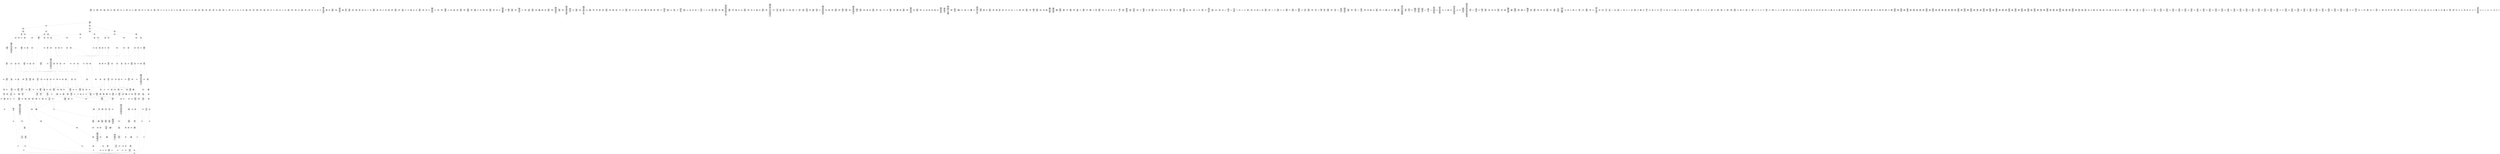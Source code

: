 /* Generated by GvGen v.1.0 (https://www.github.com/stricaud/gvgen) */

digraph G {
compound=true;
   node1 [label="[anywhere]"];
   node2 [label="# 0x0
PUSHX Data
PUSHX Data
MSTORE
PUSHX LogicData
CALLDATASIZE
LT
PUSHX Data
JUMPI
"];
   node3 [label="# 0xd
PUSHX Data
CALLDATALOAD
PUSHX BitData
SHR
PUSHX LogicData
GT
PUSHX Data
JUMPI
"];
   node4 [label="# 0x1e
PUSHX LogicData
GT
PUSHX Data
JUMPI
"];
   node5 [label="# 0x29
PUSHX LogicData
GT
PUSHX Data
JUMPI
"];
   node6 [label="# 0x34
PUSHX LogicData
EQ
PUSHX Data
JUMPI
"];
   node7 [label="# 0x3f
PUSHX LogicData
EQ
PUSHX Data
JUMPI
"];
   node8 [label="# 0x4a
PUSHX LogicData
EQ
PUSHX Data
JUMPI
"];
   node9 [label="# 0x55
PUSHX LogicData
EQ
PUSHX Data
JUMPI
"];
   node10 [label="# 0x60
PUSHX LogicData
EQ
PUSHX Data
JUMPI
"];
   node11 [label="# 0x6b
PUSHX Data
JUMP
"];
   node12 [label="# 0x6f
JUMPDEST
PUSHX LogicData
EQ
PUSHX Data
JUMPI
"];
   node13 [label="# 0x7b
PUSHX LogicData
EQ
PUSHX Data
JUMPI
"];
   node14 [label="# 0x86
PUSHX LogicData
EQ
PUSHX Data
JUMPI
"];
   node15 [label="# 0x91
PUSHX LogicData
EQ
PUSHX Data
JUMPI
"];
   node16 [label="# 0x9c
PUSHX LogicData
EQ
PUSHX Data
JUMPI
"];
   node17 [label="# 0xa7
PUSHX Data
JUMP
"];
   node18 [label="# 0xab
JUMPDEST
PUSHX LogicData
GT
PUSHX Data
JUMPI
"];
   node19 [label="# 0xb7
PUSHX LogicData
EQ
PUSHX Data
JUMPI
"];
   node20 [label="# 0xc2
PUSHX LogicData
EQ
PUSHX Data
JUMPI
"];
   node21 [label="# 0xcd
PUSHX LogicData
EQ
PUSHX Data
JUMPI
"];
   node22 [label="# 0xd8
PUSHX LogicData
EQ
PUSHX Data
JUMPI
"];
   node23 [label="# 0xe3
PUSHX LogicData
EQ
PUSHX Data
JUMPI
"];
   node24 [label="# 0xee
PUSHX Data
JUMP
"];
   node25 [label="# 0xf2
JUMPDEST
PUSHX LogicData
EQ
PUSHX Data
JUMPI
"];
   node26 [label="# 0xfe
PUSHX LogicData
EQ
PUSHX Data
JUMPI
"];
   node27 [label="# 0x109
PUSHX LogicData
EQ
PUSHX Data
JUMPI
"];
   node28 [label="# 0x114
PUSHX LogicData
EQ
PUSHX Data
JUMPI
"];
   node29 [label="# 0x11f
PUSHX Data
JUMP
"];
   node30 [label="# 0x123
JUMPDEST
PUSHX LogicData
GT
PUSHX Data
JUMPI
"];
   node31 [label="# 0x12f
PUSHX LogicData
GT
PUSHX Data
JUMPI
"];
   node32 [label="# 0x13a
PUSHX LogicData
EQ
PUSHX Data
JUMPI
"];
   node33 [label="# 0x145
PUSHX LogicData
EQ
PUSHX Data
JUMPI
"];
   node34 [label="# 0x150
PUSHX LogicData
EQ
PUSHX Data
JUMPI
"];
   node35 [label="# 0x15b
PUSHX LogicData
EQ
PUSHX Data
JUMPI
"];
   node36 [label="# 0x166
PUSHX LogicData
EQ
PUSHX Data
JUMPI
"];
   node37 [label="# 0x171
PUSHX Data
JUMP
"];
   node38 [label="# 0x175
JUMPDEST
PUSHX LogicData
EQ
PUSHX Data
JUMPI
"];
   node39 [label="# 0x181
PUSHX LogicData
EQ
PUSHX Data
JUMPI
"];
   node40 [label="# 0x18c
PUSHX LogicData
EQ
PUSHX Data
JUMPI
"];
   node41 [label="# 0x197
PUSHX LogicData
EQ
PUSHX Data
JUMPI
"];
   node42 [label="# 0x1a2
PUSHX Data
JUMP
"];
   node43 [label="# 0x1a6
JUMPDEST
PUSHX LogicData
GT
PUSHX Data
JUMPI
"];
   node44 [label="# 0x1b2
PUSHX LogicData
EQ
PUSHX Data
JUMPI
"];
   node45 [label="# 0x1bd
PUSHX LogicData
EQ
PUSHX Data
JUMPI
"];
   node46 [label="# 0x1c8
PUSHX LogicData
EQ
PUSHX Data
JUMPI
"];
   node47 [label="# 0x1d3
PUSHX LogicData
EQ
PUSHX Data
JUMPI
"];
   node48 [label="# 0x1de
PUSHX LogicData
EQ
PUSHX Data
JUMPI
"];
   node49 [label="# 0x1e9
PUSHX Data
JUMP
"];
   node50 [label="# 0x1ed
JUMPDEST
PUSHX LogicData
EQ
PUSHX Data
JUMPI
"];
   node51 [label="# 0x1f9
PUSHX LogicData
EQ
PUSHX Data
JUMPI
"];
   node52 [label="# 0x204
PUSHX LogicData
EQ
PUSHX Data
JUMPI
"];
   node53 [label="# 0x20f
PUSHX LogicData
EQ
PUSHX Data
JUMPI
"];
   node54 [label="# 0x21a
JUMPDEST
PUSHX Data
REVERT
"];
   node55 [label="# 0x21f
JUMPDEST
CALLVALUE
ISZERO
PUSHX Data
JUMPI
"];
   node56 [label="# 0x227
PUSHX Data
REVERT
"];
   node57 [label="# 0x22b
JUMPDEST
PUSHX Data
PUSHX ArithData
CALLDATASIZE
SUB
ADD
PUSHX Data
PUSHX Data
JUMP
"];
   node58 [label="# 0x241
JUMPDEST
PUSHX Data
JUMP
"];
   node59 [label="# 0x246
JUMPDEST
PUSHX MemData
MLOAD
PUSHX Data
PUSHX Data
JUMP
"];
   node60 [label="# 0x253
JUMPDEST
PUSHX MemData
MLOAD
SUB
RETURN
"];
   node61 [label="# 0x25c
JUMPDEST
CALLVALUE
ISZERO
PUSHX Data
JUMPI
"];
   node62 [label="# 0x264
PUSHX Data
REVERT
"];
   node63 [label="# 0x268
JUMPDEST
PUSHX Data
PUSHX Data
JUMP
"];
   node64 [label="# 0x271
JUMPDEST
PUSHX MemData
MLOAD
PUSHX Data
PUSHX Data
JUMP
"];
   node65 [label="# 0x27e
JUMPDEST
PUSHX MemData
MLOAD
SUB
RETURN
"];
   node66 [label="# 0x287
JUMPDEST
CALLVALUE
ISZERO
PUSHX Data
JUMPI
"];
   node67 [label="# 0x28f
PUSHX Data
REVERT
"];
   node68 [label="# 0x293
JUMPDEST
PUSHX Data
PUSHX ArithData
CALLDATASIZE
SUB
ADD
PUSHX Data
PUSHX Data
JUMP
"];
   node69 [label="# 0x2a9
JUMPDEST
PUSHX Data
JUMP
"];
   node70 [label="# 0x2ae
JUMPDEST
PUSHX MemData
MLOAD
PUSHX Data
PUSHX Data
JUMP
"];
   node71 [label="# 0x2bb
JUMPDEST
PUSHX MemData
MLOAD
SUB
RETURN
"];
   node72 [label="# 0x2c4
JUMPDEST
CALLVALUE
ISZERO
PUSHX Data
JUMPI
"];
   node73 [label="# 0x2cc
PUSHX Data
REVERT
"];
   node74 [label="# 0x2d0
JUMPDEST
PUSHX Data
PUSHX ArithData
CALLDATASIZE
SUB
ADD
PUSHX Data
PUSHX Data
JUMP
"];
   node75 [label="# 0x2e6
JUMPDEST
PUSHX Data
JUMP
"];
   node76 [label="# 0x2eb
JUMPDEST
STOP
"];
   node77 [label="# 0x2ed
JUMPDEST
CALLVALUE
ISZERO
PUSHX Data
JUMPI
"];
   node78 [label="# 0x2f5
PUSHX Data
REVERT
"];
   node79 [label="# 0x2f9
JUMPDEST
PUSHX Data
PUSHX Data
JUMP
"];
   node80 [label="# 0x302
JUMPDEST
PUSHX MemData
MLOAD
PUSHX Data
PUSHX Data
JUMP
"];
   node81 [label="# 0x30f
JUMPDEST
PUSHX MemData
MLOAD
SUB
RETURN
"];
   node82 [label="# 0x318
JUMPDEST
CALLVALUE
ISZERO
PUSHX Data
JUMPI
"];
   node83 [label="# 0x320
PUSHX Data
REVERT
"];
   node84 [label="# 0x324
JUMPDEST
PUSHX Data
PUSHX ArithData
CALLDATASIZE
SUB
ADD
PUSHX Data
PUSHX Data
JUMP
"];
   node85 [label="# 0x33a
JUMPDEST
PUSHX Data
JUMP
"];
   node86 [label="# 0x33f
JUMPDEST
STOP
"];
   node87 [label="# 0x341
JUMPDEST
CALLVALUE
ISZERO
PUSHX Data
JUMPI
"];
   node88 [label="# 0x349
PUSHX Data
REVERT
"];
   node89 [label="# 0x34d
JUMPDEST
PUSHX Data
PUSHX Data
JUMP
"];
   node90 [label="# 0x356
JUMPDEST
PUSHX MemData
MLOAD
PUSHX Data
PUSHX Data
JUMP
"];
   node91 [label="# 0x363
JUMPDEST
PUSHX MemData
MLOAD
SUB
RETURN
"];
   node92 [label="# 0x36c
JUMPDEST
CALLVALUE
ISZERO
PUSHX Data
JUMPI
"];
   node93 [label="# 0x374
PUSHX Data
REVERT
"];
   node94 [label="# 0x378
JUMPDEST
PUSHX Data
PUSHX ArithData
CALLDATASIZE
SUB
ADD
PUSHX Data
PUSHX Data
JUMP
"];
   node95 [label="# 0x38e
JUMPDEST
PUSHX Data
JUMP
"];
   node96 [label="# 0x393
JUMPDEST
STOP
"];
   node97 [label="# 0x395
JUMPDEST
CALLVALUE
ISZERO
PUSHX Data
JUMPI
"];
   node98 [label="# 0x39d
PUSHX Data
REVERT
"];
   node99 [label="# 0x3a1
JUMPDEST
PUSHX Data
PUSHX Data
JUMP
"];
   node100 [label="# 0x3aa
JUMPDEST
PUSHX MemData
MLOAD
PUSHX Data
PUSHX Data
JUMP
"];
   node101 [label="# 0x3b7
JUMPDEST
PUSHX MemData
MLOAD
SUB
RETURN
"];
   node102 [label="# 0x3c0
JUMPDEST
CALLVALUE
ISZERO
PUSHX Data
JUMPI
"];
   node103 [label="# 0x3c8
PUSHX Data
REVERT
"];
   node104 [label="# 0x3cc
JUMPDEST
PUSHX Data
PUSHX ArithData
CALLDATASIZE
SUB
ADD
PUSHX Data
PUSHX Data
JUMP
"];
   node105 [label="# 0x3e2
JUMPDEST
PUSHX Data
JUMP
"];
   node106 [label="# 0x3e7
JUMPDEST
PUSHX MemData
MLOAD
PUSHX Data
PUSHX Data
JUMP
"];
   node107 [label="# 0x3f4
JUMPDEST
PUSHX MemData
MLOAD
SUB
RETURN
"];
   node108 [label="# 0x3fd
JUMPDEST
CALLVALUE
ISZERO
PUSHX Data
JUMPI
"];
   node109 [label="# 0x405
PUSHX Data
REVERT
"];
   node110 [label="# 0x409
JUMPDEST
PUSHX Data
PUSHX Data
JUMP
"];
   node111 [label="# 0x412
JUMPDEST
STOP
"];
   node112 [label="# 0x414
JUMPDEST
CALLVALUE
ISZERO
PUSHX Data
JUMPI
"];
   node113 [label="# 0x41c
PUSHX Data
REVERT
"];
   node114 [label="# 0x420
JUMPDEST
PUSHX Data
PUSHX Data
JUMP
"];
   node115 [label="# 0x429
JUMPDEST
STOP
"];
   node116 [label="# 0x42b
JUMPDEST
CALLVALUE
ISZERO
PUSHX Data
JUMPI
"];
   node117 [label="# 0x433
PUSHX Data
REVERT
"];
   node118 [label="# 0x437
JUMPDEST
PUSHX Data
PUSHX ArithData
CALLDATASIZE
SUB
ADD
PUSHX Data
PUSHX Data
JUMP
"];
   node119 [label="# 0x44d
JUMPDEST
PUSHX Data
JUMP
"];
   node120 [label="# 0x452
JUMPDEST
STOP
"];
   node121 [label="# 0x454
JUMPDEST
CALLVALUE
ISZERO
PUSHX Data
JUMPI
"];
   node122 [label="# 0x45c
PUSHX Data
REVERT
"];
   node123 [label="# 0x460
JUMPDEST
PUSHX Data
PUSHX ArithData
CALLDATASIZE
SUB
ADD
PUSHX Data
PUSHX Data
JUMP
"];
   node124 [label="# 0x476
JUMPDEST
PUSHX Data
JUMP
"];
   node125 [label="# 0x47b
JUMPDEST
STOP
"];
   node126 [label="# 0x47d
JUMPDEST
CALLVALUE
ISZERO
PUSHX Data
JUMPI
"];
   node127 [label="# 0x485
PUSHX Data
REVERT
"];
   node128 [label="# 0x489
JUMPDEST
PUSHX Data
PUSHX ArithData
CALLDATASIZE
SUB
ADD
PUSHX Data
PUSHX Data
JUMP
"];
   node129 [label="# 0x49f
JUMPDEST
PUSHX Data
JUMP
"];
   node130 [label="# 0x4a4
JUMPDEST
PUSHX MemData
MLOAD
PUSHX Data
PUSHX Data
JUMP
"];
   node131 [label="# 0x4b1
JUMPDEST
PUSHX MemData
MLOAD
SUB
RETURN
"];
   node132 [label="# 0x4ba
JUMPDEST
CALLVALUE
ISZERO
PUSHX Data
JUMPI
"];
   node133 [label="# 0x4c2
PUSHX Data
REVERT
"];
   node134 [label="# 0x4c6
JUMPDEST
PUSHX Data
PUSHX ArithData
CALLDATASIZE
SUB
ADD
PUSHX Data
PUSHX Data
JUMP
"];
   node135 [label="# 0x4dc
JUMPDEST
PUSHX Data
JUMP
"];
   node136 [label="# 0x4e1
JUMPDEST
STOP
"];
   node137 [label="# 0x4e3
JUMPDEST
CALLVALUE
ISZERO
PUSHX Data
JUMPI
"];
   node138 [label="# 0x4eb
PUSHX Data
REVERT
"];
   node139 [label="# 0x4ef
JUMPDEST
PUSHX Data
PUSHX ArithData
CALLDATASIZE
SUB
ADD
PUSHX Data
PUSHX Data
JUMP
"];
   node140 [label="# 0x505
JUMPDEST
PUSHX Data
JUMP
"];
   node141 [label="# 0x50a
JUMPDEST
PUSHX MemData
MLOAD
PUSHX Data
PUSHX Data
JUMP
"];
   node142 [label="# 0x517
JUMPDEST
PUSHX MemData
MLOAD
SUB
RETURN
"];
   node143 [label="# 0x520
JUMPDEST
CALLVALUE
ISZERO
PUSHX Data
JUMPI
"];
   node144 [label="# 0x528
PUSHX Data
REVERT
"];
   node145 [label="# 0x52c
JUMPDEST
PUSHX Data
PUSHX Data
JUMP
"];
   node146 [label="# 0x535
JUMPDEST
PUSHX MemData
MLOAD
PUSHX Data
PUSHX Data
JUMP
"];
   node147 [label="# 0x542
JUMPDEST
PUSHX MemData
MLOAD
SUB
RETURN
"];
   node148 [label="# 0x54b
JUMPDEST
CALLVALUE
ISZERO
PUSHX Data
JUMPI
"];
   node149 [label="# 0x553
PUSHX Data
REVERT
"];
   node150 [label="# 0x557
JUMPDEST
PUSHX Data
PUSHX Data
JUMP
"];
   node151 [label="# 0x560
JUMPDEST
PUSHX MemData
MLOAD
PUSHX Data
PUSHX Data
JUMP
"];
   node152 [label="# 0x56d
JUMPDEST
PUSHX MemData
MLOAD
SUB
RETURN
"];
   node153 [label="# 0x576
JUMPDEST
CALLVALUE
ISZERO
PUSHX Data
JUMPI
"];
   node154 [label="# 0x57e
PUSHX Data
REVERT
"];
   node155 [label="# 0x582
JUMPDEST
PUSHX Data
PUSHX ArithData
CALLDATASIZE
SUB
ADD
PUSHX Data
PUSHX Data
JUMP
"];
   node156 [label="# 0x598
JUMPDEST
PUSHX Data
JUMP
"];
   node157 [label="# 0x59d
JUMPDEST
PUSHX MemData
MLOAD
PUSHX Data
PUSHX Data
JUMP
"];
   node158 [label="# 0x5aa
JUMPDEST
PUSHX MemData
MLOAD
SUB
RETURN
"];
   node159 [label="# 0x5b3
JUMPDEST
CALLVALUE
ISZERO
PUSHX Data
JUMPI
"];
   node160 [label="# 0x5bb
PUSHX Data
REVERT
"];
   node161 [label="# 0x5bf
JUMPDEST
PUSHX Data
PUSHX Data
JUMP
"];
   node162 [label="# 0x5c8
JUMPDEST
STOP
"];
   node163 [label="# 0x5ca
JUMPDEST
CALLVALUE
ISZERO
PUSHX Data
JUMPI
"];
   node164 [label="# 0x5d2
PUSHX Data
REVERT
"];
   node165 [label="# 0x5d6
JUMPDEST
PUSHX Data
PUSHX Data
JUMP
"];
   node166 [label="# 0x5df
JUMPDEST
PUSHX MemData
MLOAD
PUSHX Data
PUSHX Data
JUMP
"];
   node167 [label="# 0x5ec
JUMPDEST
PUSHX MemData
MLOAD
SUB
RETURN
"];
   node168 [label="# 0x5f5
JUMPDEST
PUSHX Data
PUSHX ArithData
CALLDATASIZE
SUB
ADD
PUSHX Data
PUSHX Data
JUMP
"];
   node169 [label="# 0x60a
JUMPDEST
PUSHX Data
JUMP
"];
   node170 [label="# 0x60f
JUMPDEST
STOP
"];
   node171 [label="# 0x611
JUMPDEST
CALLVALUE
ISZERO
PUSHX Data
JUMPI
"];
   node172 [label="# 0x619
PUSHX Data
REVERT
"];
   node173 [label="# 0x61d
JUMPDEST
PUSHX Data
PUSHX ArithData
CALLDATASIZE
SUB
ADD
PUSHX Data
PUSHX Data
JUMP
"];
   node174 [label="# 0x633
JUMPDEST
PUSHX Data
JUMP
"];
   node175 [label="# 0x638
JUMPDEST
STOP
"];
   node176 [label="# 0x63a
JUMPDEST
CALLVALUE
ISZERO
PUSHX Data
JUMPI
"];
   node177 [label="# 0x642
PUSHX Data
REVERT
"];
   node178 [label="# 0x646
JUMPDEST
PUSHX Data
PUSHX ArithData
CALLDATASIZE
SUB
ADD
PUSHX Data
PUSHX Data
JUMP
"];
   node179 [label="# 0x65c
JUMPDEST
PUSHX Data
JUMP
"];
   node180 [label="# 0x661
JUMPDEST
PUSHX MemData
MLOAD
PUSHX Data
PUSHX Data
JUMP
"];
   node181 [label="# 0x66e
JUMPDEST
PUSHX MemData
MLOAD
SUB
RETURN
"];
   node182 [label="# 0x677
JUMPDEST
CALLVALUE
ISZERO
PUSHX Data
JUMPI
"];
   node183 [label="# 0x67f
PUSHX Data
REVERT
"];
   node184 [label="# 0x683
JUMPDEST
PUSHX Data
PUSHX Data
JUMP
"];
   node185 [label="# 0x68c
JUMPDEST
PUSHX MemData
MLOAD
PUSHX Data
PUSHX Data
JUMP
"];
   node186 [label="# 0x699
JUMPDEST
PUSHX MemData
MLOAD
SUB
RETURN
"];
   node187 [label="# 0x6a2
JUMPDEST
CALLVALUE
ISZERO
PUSHX Data
JUMPI
"];
   node188 [label="# 0x6aa
PUSHX Data
REVERT
"];
   node189 [label="# 0x6ae
JUMPDEST
PUSHX Data
PUSHX Data
JUMP
"];
   node190 [label="# 0x6b7
JUMPDEST
PUSHX MemData
MLOAD
PUSHX Data
PUSHX Data
JUMP
"];
   node191 [label="# 0x6c4
JUMPDEST
PUSHX MemData
MLOAD
SUB
RETURN
"];
   node192 [label="# 0x6cd
JUMPDEST
CALLVALUE
ISZERO
PUSHX Data
JUMPI
"];
   node193 [label="# 0x6d5
PUSHX Data
REVERT
"];
   node194 [label="# 0x6d9
JUMPDEST
PUSHX Data
PUSHX Data
JUMP
"];
   node195 [label="# 0x6e2
JUMPDEST
PUSHX MemData
MLOAD
PUSHX Data
PUSHX Data
JUMP
"];
   node196 [label="# 0x6ef
JUMPDEST
PUSHX MemData
MLOAD
SUB
RETURN
"];
   node197 [label="# 0x6f8
JUMPDEST
CALLVALUE
ISZERO
PUSHX Data
JUMPI
"];
   node198 [label="# 0x700
PUSHX Data
REVERT
"];
   node199 [label="# 0x704
JUMPDEST
PUSHX Data
PUSHX ArithData
CALLDATASIZE
SUB
ADD
PUSHX Data
PUSHX Data
JUMP
"];
   node200 [label="# 0x71a
JUMPDEST
PUSHX Data
JUMP
"];
   node201 [label="# 0x71f
JUMPDEST
STOP
"];
   node202 [label="# 0x721
JUMPDEST
CALLVALUE
ISZERO
PUSHX Data
JUMPI
"];
   node203 [label="# 0x729
PUSHX Data
REVERT
"];
   node204 [label="# 0x72d
JUMPDEST
PUSHX Data
PUSHX Data
JUMP
"];
   node205 [label="# 0x736
JUMPDEST
PUSHX MemData
MLOAD
PUSHX Data
PUSHX Data
JUMP
"];
   node206 [label="# 0x743
JUMPDEST
PUSHX MemData
MLOAD
SUB
RETURN
"];
   node207 [label="# 0x74c
JUMPDEST
CALLVALUE
ISZERO
PUSHX Data
JUMPI
"];
   node208 [label="# 0x754
PUSHX Data
REVERT
"];
   node209 [label="# 0x758
JUMPDEST
PUSHX Data
PUSHX ArithData
CALLDATASIZE
SUB
ADD
PUSHX Data
PUSHX Data
JUMP
"];
   node210 [label="# 0x76e
JUMPDEST
PUSHX Data
JUMP
"];
   node211 [label="# 0x773
JUMPDEST
STOP
"];
   node212 [label="# 0x775
JUMPDEST
CALLVALUE
ISZERO
PUSHX Data
JUMPI
"];
   node213 [label="# 0x77d
PUSHX Data
REVERT
"];
   node214 [label="# 0x781
JUMPDEST
PUSHX Data
PUSHX ArithData
CALLDATASIZE
SUB
ADD
PUSHX Data
PUSHX Data
JUMP
"];
   node215 [label="# 0x797
JUMPDEST
PUSHX Data
JUMP
"];
   node216 [label="# 0x79c
JUMPDEST
PUSHX MemData
MLOAD
PUSHX Data
PUSHX Data
JUMP
"];
   node217 [label="# 0x7a9
JUMPDEST
PUSHX MemData
MLOAD
SUB
RETURN
"];
   node218 [label="# 0x7b2
JUMPDEST
CALLVALUE
ISZERO
PUSHX Data
JUMPI
"];
   node219 [label="# 0x7ba
PUSHX Data
REVERT
"];
   node220 [label="# 0x7be
JUMPDEST
PUSHX Data
PUSHX Data
JUMP
"];
   node221 [label="# 0x7c7
JUMPDEST
PUSHX MemData
MLOAD
PUSHX Data
PUSHX Data
JUMP
"];
   node222 [label="# 0x7d4
JUMPDEST
PUSHX MemData
MLOAD
SUB
RETURN
"];
   node223 [label="# 0x7dd
JUMPDEST
CALLVALUE
ISZERO
PUSHX Data
JUMPI
"];
   node224 [label="# 0x7e5
PUSHX Data
REVERT
"];
   node225 [label="# 0x7e9
JUMPDEST
PUSHX Data
PUSHX ArithData
CALLDATASIZE
SUB
ADD
PUSHX Data
PUSHX Data
JUMP
"];
   node226 [label="# 0x7ff
JUMPDEST
PUSHX Data
JUMP
"];
   node227 [label="# 0x804
JUMPDEST
PUSHX MemData
MLOAD
PUSHX Data
PUSHX Data
JUMP
"];
   node228 [label="# 0x811
JUMPDEST
PUSHX MemData
MLOAD
SUB
RETURN
"];
   node229 [label="# 0x81a
JUMPDEST
CALLVALUE
ISZERO
PUSHX Data
JUMPI
"];
   node230 [label="# 0x822
PUSHX Data
REVERT
"];
   node231 [label="# 0x826
JUMPDEST
PUSHX Data
PUSHX Data
JUMP
"];
   node232 [label="# 0x82f
JUMPDEST
PUSHX MemData
MLOAD
PUSHX Data
PUSHX Data
JUMP
"];
   node233 [label="# 0x83c
JUMPDEST
PUSHX MemData
MLOAD
SUB
RETURN
"];
   node234 [label="# 0x845
JUMPDEST
CALLVALUE
ISZERO
PUSHX Data
JUMPI
"];
   node235 [label="# 0x84d
PUSHX Data
REVERT
"];
   node236 [label="# 0x851
JUMPDEST
PUSHX Data
PUSHX ArithData
CALLDATASIZE
SUB
ADD
PUSHX Data
PUSHX Data
JUMP
"];
   node237 [label="# 0x867
JUMPDEST
PUSHX Data
JUMP
"];
   node238 [label="# 0x86c
JUMPDEST
STOP
"];
   node239 [label="# 0x86e
JUMPDEST
PUSHX Data
PUSHX ArithData
CALLDATASIZE
SUB
ADD
PUSHX Data
PUSHX Data
JUMP
"];
   node240 [label="# 0x883
JUMPDEST
PUSHX Data
JUMP
"];
   node241 [label="# 0x888
JUMPDEST
STOP
"];
   node242 [label="# 0x88a
JUMPDEST
PUSHX Data
PUSHX ArithData
PUSHX BitData
NOT
AND
PUSHX BitData
NOT
AND
MSTORE
PUSHX ArithData
ADD
MSTORE
PUSHX ArithData
ADD
PUSHX Data
SHA3
PUSHX ArithData
SLOAD
PUSHX ArithData
EXP
DIV
PUSHX BitData
AND
JUMP
"];
   node243 [label="# 0x8f1
JUMPDEST
PUSHX Data
PUSHX StorData
SLOAD
PUSHX ArithData
PUSHX BitData
AND
ISZERO
PUSHX ArithData
MUL
SUB
AND
PUSHX Data
DIV
PUSHX ArithData
ADD
PUSHX ArithData
DIV
MUL
PUSHX ArithData
ADD
PUSHX MemData
MLOAD
ADD
PUSHX Data
MSTORE
MSTORE
PUSHX ArithData
ADD
SLOAD
PUSHX ArithData
PUSHX BitData
AND
ISZERO
PUSHX ArithData
MUL
SUB
AND
PUSHX Data
DIV
ISZERO
PUSHX Data
JUMPI
"];
   node244 [label="# 0x943
PUSHX LogicData
LT
PUSHX Data
JUMPI
"];
   node245 [label="# 0x94b
PUSHX ArithData
SLOAD
DIV
MUL
MSTORE
PUSHX ArithData
ADD
PUSHX Data
JUMP
"];
   node246 [label="# 0x95e
JUMPDEST
ADD
PUSHX Data
MSTORE
PUSHX Data
PUSHX Data
SHA3
"];
   node247 [label="# 0x96c
JUMPDEST
SLOAD
MSTORE
PUSHX ArithData
ADD
PUSHX ArithData
ADD
GT
PUSHX Data
JUMPI
"];
   node248 [label="# 0x980
SUB
PUSHX BitData
AND
ADD
"];
   node249 [label="# 0x989
JUMPDEST
JUMP
"];
   node250 [label="# 0x993
JUMPDEST
PUSHX Data
PUSHX Data
PUSHX Data
JUMP
"];
   node251 [label="# 0x99e
JUMPDEST
PUSHX Data
JUMPI
"];
   node252 [label="# 0x9a3
PUSHX MemData
MLOAD
PUSHX Data
MSTORE
PUSHX ArithData
ADD
PUSHX Data
PUSHX Data
JUMP
"];
   node253 [label="# 0x9d4
JUMPDEST
PUSHX MemData
MLOAD
SUB
REVERT
"];
   node254 [label="# 0x9dd
JUMPDEST
PUSHX Data
PUSHX ArithData
MSTORE
PUSHX ArithData
ADD
MSTORE
PUSHX ArithData
ADD
PUSHX Data
SHA3
PUSHX ArithData
SLOAD
PUSHX ArithData
EXP
DIV
PUSHX BitData
AND
JUMP
"];
   node255 [label="# 0xa18
JUMPDEST
PUSHX Data
PUSHX Data
PUSHX Data
JUMP
"];
   node256 [label="# 0xa23
JUMPDEST
PUSHX BitData
AND
PUSHX BitData
AND
EQ
ISZERO
PUSHX Data
JUMPI
"];
   node257 [label="# 0xa5a
PUSHX MemData
MLOAD
PUSHX Data
MSTORE
PUSHX ArithData
ADD
PUSHX Data
PUSHX Data
JUMP
"];
   node258 [label="# 0xa8b
JUMPDEST
PUSHX MemData
MLOAD
SUB
REVERT
"];
   node259 [label="# 0xa94
JUMPDEST
PUSHX BitData
AND
PUSHX Data
PUSHX Data
JUMP
"];
   node260 [label="# 0xab3
JUMPDEST
PUSHX BitData
AND
EQ
PUSHX Data
JUMPI
"];
   node261 [label="# 0xad0
PUSHX Data
PUSHX Data
PUSHX Data
JUMP
"];
   node262 [label="# 0xadc
JUMPDEST
PUSHX Data
JUMP
"];
   node263 [label="# 0xae1
JUMPDEST
"];
   node264 [label="# 0xae2
JUMPDEST
PUSHX Data
JUMPI
"];
   node265 [label="# 0xae7
PUSHX MemData
MLOAD
PUSHX Data
MSTORE
PUSHX ArithData
ADD
PUSHX Data
PUSHX Data
JUMP
"];
   node266 [label="# 0xb18
JUMPDEST
PUSHX MemData
MLOAD
SUB
REVERT
"];
   node267 [label="# 0xb21
JUMPDEST
PUSHX Data
PUSHX Data
JUMP
"];
   node268 [label="# 0xb2b
JUMPDEST
JUMP
"];
   node269 [label="# 0xb30
JUMPDEST
PUSHX Data
JUMP
"];
   node270 [label="# 0xb3b
JUMPDEST
PUSHX Data
PUSHX Data
JUMP
"];
   node271 [label="# 0xb43
JUMPDEST
PUSHX BitData
AND
PUSHX Data
PUSHX Data
JUMP
"];
   node272 [label="# 0xb61
JUMPDEST
PUSHX BitData
AND
EQ
PUSHX Data
JUMPI
"];
   node273 [label="# 0xb7d
PUSHX MemData
MLOAD
PUSHX Data
MSTORE
PUSHX ArithData
ADD
PUSHX Data
PUSHX Data
JUMP
"];
   node274 [label="# 0xbae
JUMPDEST
PUSHX MemData
MLOAD
SUB
REVERT
"];
   node275 [label="# 0xbb7
JUMPDEST
PUSHX Data
MLOAD
PUSHX ArithData
ADD
PUSHX Data
PUSHX Data
JUMP
"];
   node276 [label="# 0xbcd
JUMPDEST
JUMP
"];
   node277 [label="# 0xbd1
JUMPDEST
PUSHX Data
PUSHX Data
PUSHX Data
PUSHX Data
JUMP
"];
   node278 [label="# 0xbdd
JUMPDEST
JUMP
"];
   node279 [label="# 0xbe2
JUMPDEST
PUSHX Data
PUSHX Data
PUSHX Data
JUMP
"];
   node280 [label="# 0xbed
JUMPDEST
PUSHX Data
JUMP
"];
   node281 [label="# 0xbf3
JUMPDEST
PUSHX Data
JUMPI
"];
   node282 [label="# 0xbf8
PUSHX MemData
MLOAD
PUSHX Data
MSTORE
PUSHX ArithData
ADD
PUSHX Data
PUSHX Data
JUMP
"];
   node283 [label="# 0xc29
JUMPDEST
PUSHX MemData
MLOAD
SUB
REVERT
"];
   node284 [label="# 0xc32
JUMPDEST
PUSHX Data
PUSHX Data
JUMP
"];
   node285 [label="# 0xc3d
JUMPDEST
JUMP
"];
   node286 [label="# 0xc42
JUMPDEST
PUSHX StorData
SLOAD
JUMP
"];
   node287 [label="# 0xc48
JUMPDEST
PUSHX Data
PUSHX Data
PUSHX Data
PUSHX ArithData
PUSHX BitData
AND
PUSHX BitData
AND
MSTORE
PUSHX ArithData
ADD
MSTORE
PUSHX ArithData
ADD
PUSHX Data
SHA3
PUSHX BitData
PUSHX BitData
AND
JUMP
"];
   node288 [label="# 0xc9b
JUMPDEST
JUMP
"];
   node289 [label="# 0xca3
JUMPDEST
PUSHX Data
PUSHX Data
JUMP
"];
   node290 [label="# 0xcab
JUMPDEST
PUSHX BitData
AND
PUSHX Data
PUSHX Data
JUMP
"];
   node291 [label="# 0xcc9
JUMPDEST
PUSHX BitData
AND
EQ
PUSHX Data
JUMPI
"];
   node292 [label="# 0xce5
PUSHX MemData
MLOAD
PUSHX Data
MSTORE
PUSHX ArithData
ADD
PUSHX Data
PUSHX Data
JUMP
"];
   node293 [label="# 0xd16
JUMPDEST
PUSHX MemData
MLOAD
SUB
REVERT
"];
   node294 [label="# 0xd1f
JUMPDEST
PUSHX StorData
PUSHX ArithData
SLOAD
PUSHX ArithData
EXP
DIV
PUSHX BitData
AND
ISZERO
PUSHX StorData
PUSHX ArithData
PUSHX ArithData
EXP
SLOAD
PUSHX ArithData
MUL
NOT
AND
ISZERO
ISZERO
MUL
OR
SSTORE
JUMP
"];
   node295 [label="# 0xd4b
JUMPDEST
PUSHX Data
PUSHX Data
JUMP
"];
   node296 [label="# 0xd53
JUMPDEST
PUSHX BitData
AND
PUSHX Data
PUSHX Data
JUMP
"];
   node297 [label="# 0xd71
JUMPDEST
PUSHX BitData
AND
EQ
PUSHX Data
JUMPI
"];
   node298 [label="# 0xd8d
PUSHX MemData
MLOAD
PUSHX Data
MSTORE
PUSHX ArithData
ADD
PUSHX Data
PUSHX Data
JUMP
"];
   node299 [label="# 0xdbe
JUMPDEST
PUSHX MemData
MLOAD
SUB
REVERT
"];
   node300 [label="# 0xdc7
JUMPDEST
PUSHX Data
SELFBALANCE
CALLER
PUSHX BitData
AND
PUSHX ArithData
ISZERO
MUL
PUSHX MemData
MLOAD
PUSHX Data
PUSHX MemData
MLOAD
SUB
CALL
ISZERO
ISZERO
PUSHX Data
JUMPI
"];
   node301 [label="# 0xe09
RETURNDATASIZE
PUSHX Data
RETURNDATACOPY
RETURNDATASIZE
PUSHX Data
REVERT
"];
   node302 [label="# 0xe12
JUMPDEST
JUMP
"];
   node303 [label="# 0xe16
JUMPDEST
PUSHX Data
PUSHX MemData
MLOAD
PUSHX ArithData
ADD
PUSHX Data
MSTORE
PUSHX Data
MSTORE
PUSHX Data
JUMP
"];
   node304 [label="# 0xe31
JUMPDEST
JUMP
"];
   node305 [label="# 0xe36
JUMPDEST
PUSHX Data
PUSHX Data
JUMP
"];
   node306 [label="# 0xe3e
JUMPDEST
PUSHX BitData
AND
PUSHX Data
PUSHX Data
JUMP
"];
   node307 [label="# 0xe5c
JUMPDEST
PUSHX BitData
AND
EQ
PUSHX Data
JUMPI
"];
   node308 [label="# 0xe78
PUSHX MemData
MLOAD
PUSHX Data
MSTORE
PUSHX ArithData
ADD
PUSHX Data
PUSHX Data
JUMP
"];
   node309 [label="# 0xea9
JUMPDEST
PUSHX MemData
MLOAD
SUB
REVERT
"];
   node310 [label="# 0xeb2
JUMPDEST
PUSHX Data
SSTORE
PUSHX Data
PUSHX StorData
SLOAD
PUSHX MemData
MLOAD
PUSHX Data
PUSHX Data
JUMP
"];
   node311 [label="# 0xeea
JUMPDEST
PUSHX MemData
MLOAD
SUB
LOGX
JUMP
"];
   node312 [label="# 0xef5
JUMPDEST
PUSHX Data
PUSHX Data
PUSHX Data
PUSHX BitData
PUSHX BitData
AND
JUMP
"];
   node313 [label="# 0xf0c
JUMPDEST
JUMP
"];
   node314 [label="# 0xf18
JUMPDEST
PUSHX Data
PUSHX Data
JUMP
"];
   node315 [label="# 0xf20
JUMPDEST
PUSHX BitData
AND
PUSHX Data
PUSHX Data
JUMP
"];
   node316 [label="# 0xf3e
JUMPDEST
PUSHX BitData
AND
EQ
PUSHX Data
JUMPI
"];
   node317 [label="# 0xf5a
PUSHX MemData
MLOAD
PUSHX Data
MSTORE
PUSHX ArithData
ADD
PUSHX Data
PUSHX Data
JUMP
"];
   node318 [label="# 0xf8b
JUMPDEST
PUSHX MemData
MLOAD
SUB
REVERT
"];
   node319 [label="# 0xf94
JUMPDEST
PUSHX Data
PUSHX Data
JUMP
"];
   node320 [label="# 0xf9d
JUMPDEST
JUMP
"];
   node321 [label="# 0xfa0
JUMPDEST
PUSHX Data
PUSHX Data
PUSHX MemData
MLOAD
PUSHX ArithData
ADD
PUSHX Data
MSTORE
PUSHX Data
MSTORE
PUSHX ArithData
ADD
PUSHX Data
PUSHX Data
CODECOPY
PUSHX Data
PUSHX BitData
PUSHX BitData
AND
JUMP
"];
   node322 [label="# 0xfd0
JUMPDEST
JUMP
"];
   node323 [label="# 0xfd7
JUMPDEST
PUSHX StorData
SLOAD
PUSHX ArithData
PUSHX BitData
AND
ISZERO
PUSHX ArithData
MUL
SUB
AND
PUSHX Data
DIV
PUSHX ArithData
ADD
PUSHX ArithData
DIV
MUL
PUSHX ArithData
ADD
PUSHX MemData
MLOAD
ADD
PUSHX Data
MSTORE
MSTORE
PUSHX ArithData
ADD
SLOAD
PUSHX ArithData
PUSHX BitData
AND
ISZERO
PUSHX ArithData
MUL
SUB
AND
PUSHX Data
DIV
ISZERO
PUSHX Data
JUMPI
"];
   node324 [label="# 0x1027
PUSHX LogicData
LT
PUSHX Data
JUMPI
"];
   node325 [label="# 0x102f
PUSHX ArithData
SLOAD
DIV
MUL
MSTORE
PUSHX ArithData
ADD
PUSHX Data
JUMP
"];
   node326 [label="# 0x1042
JUMPDEST
ADD
PUSHX Data
MSTORE
PUSHX Data
PUSHX Data
SHA3
"];
   node327 [label="# 0x1050
JUMPDEST
SLOAD
MSTORE
PUSHX ArithData
ADD
PUSHX ArithData
ADD
GT
PUSHX Data
JUMPI
"];
   node328 [label="# 0x1064
SUB
PUSHX BitData
AND
ADD
"];
   node329 [label="# 0x106d
JUMPDEST
JUMP
"];
   node330 [label="# 0x1075
JUMPDEST
PUSHX Data
PUSHX StorData
SLOAD
PUSHX ArithData
PUSHX BitData
AND
ISZERO
PUSHX ArithData
MUL
SUB
AND
PUSHX Data
DIV
PUSHX ArithData
ADD
PUSHX ArithData
DIV
MUL
PUSHX ArithData
ADD
PUSHX MemData
MLOAD
ADD
PUSHX Data
MSTORE
MSTORE
PUSHX ArithData
ADD
SLOAD
PUSHX ArithData
PUSHX BitData
AND
ISZERO
PUSHX ArithData
MUL
SUB
AND
PUSHX Data
DIV
ISZERO
PUSHX Data
JUMPI
"];
   node331 [label="# 0x10c7
PUSHX LogicData
LT
PUSHX Data
JUMPI
"];
   node332 [label="# 0x10cf
PUSHX ArithData
SLOAD
DIV
MUL
MSTORE
PUSHX ArithData
ADD
PUSHX Data
JUMP
"];
   node333 [label="# 0x10e2
JUMPDEST
ADD
PUSHX Data
MSTORE
PUSHX Data
PUSHX Data
SHA3
"];
   node334 [label="# 0x10f0
JUMPDEST
SLOAD
MSTORE
PUSHX ArithData
ADD
PUSHX ArithData
ADD
GT
PUSHX Data
JUMPI
"];
   node335 [label="# 0x1104
SUB
PUSHX BitData
AND
ADD
"];
   node336 [label="# 0x110d
JUMPDEST
JUMP
"];
   node337 [label="# 0x1117
JUMPDEST
PUSHX BitData
PUSHX BitData
AND
PUSHX BitData
AND
EQ
ISZERO
PUSHX Data
JUMPI
"];
   node338 [label="# 0x114e
PUSHX MemData
MLOAD
PUSHX Data
MSTORE
PUSHX ArithData
ADD
PUSHX Data
PUSHX Data
JUMP
"];
   node339 [label="# 0x117f
JUMPDEST
PUSHX MemData
MLOAD
SUB
REVERT
"];
   node340 [label="# 0x1188
JUMPDEST
PUSHX Data
PUSHX Data
PUSHX ArithData
PUSHX BitData
AND
PUSHX BitData
AND
MSTORE
PUSHX ArithData
ADD
MSTORE
PUSHX ArithData
ADD
PUSHX Data
SHA3
PUSHX Data
JUMP
"];
   node341 [label="# 0x11cf
JUMPDEST
JUMP
"];
   node342 [label="# 0x11d6
JUMPDEST
PUSHX Data
PUSHX Data
JUMP
"];
   node343 [label="# 0x11de
JUMPDEST
PUSHX BitData
AND
PUSHX Data
PUSHX Data
JUMP
"];
   node344 [label="# 0x11fc
JUMPDEST
PUSHX BitData
AND
EQ
PUSHX Data
JUMPI
"];
   node345 [label="# 0x1218
PUSHX MemData
MLOAD
PUSHX Data
MSTORE
PUSHX ArithData
ADD
PUSHX Data
PUSHX Data
JUMP
"];
   node346 [label="# 0x1249
JUMPDEST
PUSHX MemData
MLOAD
SUB
REVERT
"];
   node347 [label="# 0x1252
JUMPDEST
PUSHX BitData
PUSHX BitData
AND
PUSHX StorData
PUSHX ArithData
SLOAD
PUSHX ArithData
EXP
DIV
PUSHX BitData
AND
PUSHX BitData
AND
PUSHX Data
PUSHX MemData
MLOAD
PUSHX MemData
MLOAD
SUB
LOGX
PUSHX BitData
PUSHX StorData
PUSHX ArithData
PUSHX ArithData
EXP
SLOAD
PUSHX ArithData
MUL
NOT
AND
PUSHX BitData
AND
MUL
OR
SSTORE
JUMP
"];
   node348 [label="# 0x1313
JUMPDEST
PUSHX StorData
SLOAD
JUMP
"];
   node349 [label="# 0x1319
JUMPDEST
PUSHX Data
CALLER
PUSHX LogicData
CALLVALUE
EQ
PUSHX Data
JUMPI
"];
   node350 [label="# 0x132d
PUSHX MemData
MLOAD
PUSHX Data
MSTORE
PUSHX ArithData
ADD
PUSHX Data
PUSHX Data
JUMP
"];
   node351 [label="# 0x135e
JUMPDEST
PUSHX MemData
MLOAD
SUB
REVERT
"];
   node352 [label="# 0x1367
JUMPDEST
PUSHX Data
PUSHX Data
PUSHX Data
PUSHX Data
PUSHX Data
JUMP
"];
   node353 [label="# 0x1377
JUMPDEST
PUSHX BitData
PUSHX BitData
AND
JUMP
"];
   node354 [label="# 0x1385
JUMPDEST
GT
ISZERO
PUSHX Data
JUMPI
"];
   node355 [label="# 0x138c
PUSHX MemData
MLOAD
PUSHX Data
MSTORE
PUSHX ArithData
ADD
PUSHX Data
PUSHX Data
JUMP
"];
   node356 [label="# 0x13bd
JUMPDEST
PUSHX MemData
MLOAD
SUB
REVERT
"];
   node357 [label="# 0x13c6
JUMPDEST
PUSHX Data
PUSHX ArithData
PUSHX BitData
AND
PUSHX BitData
AND
MSTORE
PUSHX ArithData
ADD
MSTORE
PUSHX ArithData
ADD
PUSHX Data
SHA3
PUSHX ArithData
SLOAD
PUSHX ArithData
EXP
DIV
PUSHX BitData
AND
ISZERO
PUSHX Data
JUMPI
"];
   node358 [label="# 0x1419
PUSHX MemData
MLOAD
PUSHX Data
MSTORE
PUSHX ArithData
ADD
PUSHX Data
PUSHX Data
JUMP
"];
   node359 [label="# 0x144a
JUMPDEST
PUSHX MemData
MLOAD
SUB
REVERT
"];
   node360 [label="# 0x1453
JUMPDEST
PUSHX Data
PUSHX ArithData
MUL
PUSHX ArithData
ADD
PUSHX MemData
MLOAD
ADD
PUSHX Data
MSTORE
MSTORE
PUSHX ArithData
ADD
PUSHX ArithData
MUL
CALLDATACOPY
PUSHX Data
ADD
MSTORE
PUSHX BitData
NOT
PUSHX ArithData
ADD
AND
ADD
PUSHX StorData
SLOAD
PUSHX MemData
MLOAD
PUSHX ArithData
ADD
PUSHX Data
PUSHX Data
JUMP
"];
   node361 [label="# 0x14ac
JUMPDEST
PUSHX MemData
MLOAD
PUSHX ArithData
SUB
SUB
MSTORE
PUSHX Data
MSTORE
MLOAD
PUSHX ArithData
ADD
SHA3
PUSHX Data
JUMP
"];
   node362 [label="# 0x14c7
JUMPDEST
PUSHX Data
JUMPI
"];
   node363 [label="# 0x14cc
PUSHX MemData
MLOAD
PUSHX Data
MSTORE
PUSHX ArithData
ADD
PUSHX Data
PUSHX Data
JUMP
"];
   node364 [label="# 0x14fd
JUMPDEST
PUSHX MemData
MLOAD
SUB
REVERT
"];
   node365 [label="# 0x1506
JUMPDEST
PUSHX LogicData
PUSHX Data
PUSHX ArithData
PUSHX BitData
AND
PUSHX BitData
AND
MSTORE
PUSHX ArithData
ADD
MSTORE
PUSHX ArithData
ADD
PUSHX Data
SHA3
PUSHX ArithData
PUSHX ArithData
EXP
SLOAD
PUSHX ArithData
MUL
NOT
AND
ISZERO
ISZERO
MUL
OR
SSTORE
PUSHX Data
PUSHX Data
PUSHX Data
JUMP
"];
   node366 [label="# 0x156a
JUMPDEST
PUSHX Data
JUMP
"];
   node367 [label="# 0x156f
JUMPDEST
PUSHX Data
PUSHX MemData
MLOAD
PUSHX Data
PUSHX Data
JUMP
"];
   node368 [label="# 0x159e
JUMPDEST
PUSHX MemData
MLOAD
SUB
LOGX
JUMP
"];
   node369 [label="# 0x15ab
JUMPDEST
PUSHX Data
PUSHX Data
JUMP
"];
   node370 [label="# 0x15b3
JUMPDEST
PUSHX BitData
AND
PUSHX Data
PUSHX Data
JUMP
"];
   node371 [label="# 0x15d1
JUMPDEST
PUSHX BitData
AND
EQ
PUSHX Data
JUMPI
"];
   node372 [label="# 0x15ed
PUSHX MemData
MLOAD
PUSHX Data
MSTORE
PUSHX ArithData
ADD
PUSHX Data
PUSHX Data
JUMP
"];
   node373 [label="# 0x161e
JUMPDEST
PUSHX MemData
MLOAD
SUB
REVERT
"];
   node374 [label="# 0x1627
JUMPDEST
PUSHX Data
PUSHX Data
PUSHX Data
JUMP
"];
   node375 [label="# 0x1631
JUMPDEST
PUSHX LogicData
GT
ISZERO
PUSHX Data
JUMPI
"];
   node376 [label="# 0x163e
PUSHX StorData
SLOAD
GT
ISZERO
"];
   node377 [label="# 0x1645
JUMPDEST
PUSHX Data
JUMPI
"];
   node378 [label="# 0x164a
PUSHX MemData
MLOAD
PUSHX Data
MSTORE
PUSHX ArithData
ADD
PUSHX Data
PUSHX Data
JUMP
"];
   node379 [label="# 0x167b
JUMPDEST
PUSHX MemData
MLOAD
SUB
REVERT
"];
   node380 [label="# 0x1684
JUMPDEST
PUSHX Data
"];
   node381 [label="# 0x1687
JUMPDEST
LT
ISZERO
PUSHX Data
JUMPI
"];
   node382 [label="# 0x1690
PUSHX Data
ADD
PUSHX Data
JUMP
"];
   node383 [label="# 0x169b
JUMPDEST
PUSHX ArithData
ADD
PUSHX Data
JUMP
"];
   node384 [label="# 0x16a8
JUMPDEST
PUSHX Data
PUSHX StorData
SLOAD
PUSHX BitData
PUSHX BitData
AND
JUMP
"];
   node385 [label="# 0x16be
JUMPDEST
PUSHX Data
SSTORE
JUMP
"];
   node386 [label="# 0x16c9
JUMPDEST
PUSHX Data
PUSHX Data
PUSHX Data
PUSHX Data
JUMP
"];
   node387 [label="# 0x16d6
JUMPDEST
PUSHX LogicData
EQ
ISZERO
PUSHX Data
JUMPI
"];
   node388 [label="# 0x16e2
PUSHX LogicData
PUSHX LogicData
GT
ISZERO
PUSHX Data
JUMPI
"];
   node389 [label="# 0x16f5
PUSHX Data
REVERT
"];
   node390 [label="# 0x16f9
JUMPDEST
PUSHX MemData
MLOAD
MSTORE
PUSHX ArithData
MUL
PUSHX ArithData
ADD
ADD
PUSHX Data
MSTORE
ISZERO
PUSHX Data
JUMPI
"];
   node391 [label="# 0x1714
PUSHX ArithData
ADD
PUSHX ArithData
MUL
CALLDATASIZE
CALLDATACOPY
ADD
"];
   node392 [label="# 0x1728
JUMPDEST
PUSHX Data
JUMP
"];
   node393 [label="# 0x1731
JUMPDEST
PUSHX Data
PUSHX LogicData
GT
ISZERO
PUSHX Data
JUMPI
"];
   node394 [label="# 0x1746
PUSHX Data
REVERT
"];
   node395 [label="# 0x174a
JUMPDEST
PUSHX MemData
MLOAD
MSTORE
PUSHX ArithData
MUL
PUSHX ArithData
ADD
ADD
PUSHX Data
MSTORE
ISZERO
PUSHX Data
JUMPI
"];
   node396 [label="# 0x1765
PUSHX ArithData
ADD
PUSHX ArithData
MUL
CALLDATASIZE
CALLDATACOPY
ADD
"];
   node397 [label="# 0x1779
JUMPDEST
PUSHX Data
"];
   node398 [label="# 0x177f
JUMPDEST
LT
ISZERO
PUSHX Data
JUMPI
"];
   node399 [label="# 0x1788
PUSHX Data
PUSHX Data
JUMP
"];
   node400 [label="# 0x1791
JUMPDEST
MLOAD
LT
PUSHX Data
JUMPI
"];
   node401 [label="# 0x179c
INVALID
"];
   node402 [label="# 0x179d
JUMPDEST
PUSHX ArithData
MUL
PUSHX ArithData
ADD
ADD
MSTORE
PUSHX ArithData
ADD
PUSHX Data
JUMP
"];
   node403 [label="# 0x17b6
JUMPDEST
"];
   node404 [label="# 0x17bd
JUMPDEST
JUMP
"];
   node405 [label="# 0x17c2
JUMPDEST
PUSHX Data
PUSHX StorData
PUSHX ArithData
SLOAD
PUSHX ArithData
EXP
DIV
PUSHX BitData
AND
JUMP
"];
   node406 [label="# 0x17ec
JUMPDEST
PUSHX Data
PUSHX StorData
SLOAD
PUSHX ArithData
PUSHX BitData
AND
ISZERO
PUSHX ArithData
MUL
SUB
AND
PUSHX Data
DIV
PUSHX ArithData
ADD
PUSHX ArithData
DIV
MUL
PUSHX ArithData
ADD
PUSHX MemData
MLOAD
ADD
PUSHX Data
MSTORE
MSTORE
PUSHX ArithData
ADD
SLOAD
PUSHX ArithData
PUSHX BitData
AND
ISZERO
PUSHX ArithData
MUL
SUB
AND
PUSHX Data
DIV
ISZERO
PUSHX Data
JUMPI
"];
   node407 [label="# 0x183e
PUSHX LogicData
LT
PUSHX Data
JUMPI
"];
   node408 [label="# 0x1846
PUSHX ArithData
SLOAD
DIV
MUL
MSTORE
PUSHX ArithData
ADD
PUSHX Data
JUMP
"];
   node409 [label="# 0x1859
JUMPDEST
ADD
PUSHX Data
MSTORE
PUSHX Data
PUSHX Data
SHA3
"];
   node410 [label="# 0x1867
JUMPDEST
SLOAD
MSTORE
PUSHX ArithData
ADD
PUSHX ArithData
ADD
GT
PUSHX Data
JUMPI
"];
   node411 [label="# 0x187b
SUB
PUSHX BitData
AND
ADD
"];
   node412 [label="# 0x1884
JUMPDEST
JUMP
"];
   node413 [label="# 0x188e
JUMPDEST
PUSHX StorData
SLOAD
PUSHX ArithData
PUSHX BitData
AND
ISZERO
PUSHX ArithData
MUL
SUB
AND
PUSHX Data
DIV
PUSHX ArithData
ADD
PUSHX ArithData
DIV
MUL
PUSHX ArithData
ADD
PUSHX MemData
MLOAD
ADD
PUSHX Data
MSTORE
MSTORE
PUSHX ArithData
ADD
SLOAD
PUSHX ArithData
PUSHX BitData
AND
ISZERO
PUSHX ArithData
MUL
SUB
AND
PUSHX Data
DIV
ISZERO
PUSHX Data
JUMPI
"];
   node414 [label="# 0x18de
PUSHX LogicData
LT
PUSHX Data
JUMPI
"];
   node415 [label="# 0x18e6
PUSHX ArithData
SLOAD
DIV
MUL
MSTORE
PUSHX ArithData
ADD
PUSHX Data
JUMP
"];
   node416 [label="# 0x18f9
JUMPDEST
ADD
PUSHX Data
MSTORE
PUSHX Data
PUSHX Data
SHA3
"];
   node417 [label="# 0x1907
JUMPDEST
SLOAD
MSTORE
PUSHX ArithData
ADD
PUSHX ArithData
ADD
GT
PUSHX Data
JUMPI
"];
   node418 [label="# 0x191b
SUB
PUSHX BitData
AND
ADD
"];
   node419 [label="# 0x1924
JUMPDEST
JUMP
"];
   node420 [label="# 0x192c
JUMPDEST
PUSHX Data
PUSHX Data
JUMP
"];
   node421 [label="# 0x1934
JUMPDEST
PUSHX BitData
AND
PUSHX BitData
AND
EQ
ISZERO
PUSHX Data
JUMPI
"];
   node422 [label="# 0x1968
PUSHX MemData
MLOAD
PUSHX Data
MSTORE
PUSHX ArithData
ADD
PUSHX Data
PUSHX Data
JUMP
"];
   node423 [label="# 0x1999
JUMPDEST
PUSHX MemData
MLOAD
SUB
REVERT
"];
   node424 [label="# 0x19a2
JUMPDEST
PUSHX Data
PUSHX Data
PUSHX Data
PUSHX Data
JUMP
"];
   node425 [label="# 0x19af
JUMPDEST
PUSHX BitData
AND
PUSHX BitData
AND
MSTORE
PUSHX ArithData
ADD
MSTORE
PUSHX ArithData
ADD
PUSHX Data
SHA3
PUSHX ArithData
PUSHX BitData
AND
PUSHX BitData
AND
MSTORE
PUSHX ArithData
ADD
MSTORE
PUSHX ArithData
ADD
PUSHX Data
SHA3
PUSHX ArithData
PUSHX ArithData
EXP
SLOAD
PUSHX ArithData
MUL
NOT
AND
ISZERO
ISZERO
MUL
OR
SSTORE
PUSHX BitData
AND
PUSHX Data
PUSHX Data
JUMP
"];
   node426 [label="# 0x1a5c
JUMPDEST
PUSHX BitData
AND
PUSHX Data
PUSHX MemData
MLOAD
PUSHX Data
PUSHX Data
JUMP
"];
   node427 [label="# 0x1aa1
JUMPDEST
PUSHX MemData
MLOAD
SUB
LOGX
JUMP
"];
   node428 [label="# 0x1aad
JUMPDEST
PUSHX Data
JUMP
"];
   node429 [label="# 0x1ab2
JUMPDEST
PUSHX Data
PUSHX Data
PUSHX Data
JUMP
"];
   node430 [label="# 0x1abd
JUMPDEST
PUSHX Data
JUMP
"];
   node431 [label="# 0x1ac3
JUMPDEST
PUSHX Data
JUMPI
"];
   node432 [label="# 0x1ac8
PUSHX MemData
MLOAD
PUSHX Data
MSTORE
PUSHX ArithData
ADD
PUSHX Data
PUSHX Data
JUMP
"];
   node433 [label="# 0x1af9
JUMPDEST
PUSHX MemData
MLOAD
SUB
REVERT
"];
   node434 [label="# 0x1b02
JUMPDEST
PUSHX Data
PUSHX Data
JUMP
"];
   node435 [label="# 0x1b0e
JUMPDEST
JUMP
"];
   node436 [label="# 0x1b14
JUMPDEST
PUSHX Data
PUSHX Data
PUSHX Data
JUMP
"];
   node437 [label="# 0x1b1f
JUMPDEST
PUSHX Data
JUMPI
"];
   node438 [label="# 0x1b24
PUSHX MemData
MLOAD
PUSHX Data
MSTORE
PUSHX ArithData
ADD
PUSHX Data
PUSHX Data
JUMP
"];
   node439 [label="# 0x1b55
JUMPDEST
PUSHX MemData
MLOAD
SUB
REVERT
"];
   node440 [label="# 0x1b5e
JUMPDEST
PUSHX Data
PUSHX Data
PUSHX ArithData
MSTORE
PUSHX ArithData
ADD
MSTORE
PUSHX ArithData
ADD
PUSHX Data
SHA3
SLOAD
PUSHX ArithData
PUSHX BitData
AND
ISZERO
PUSHX ArithData
MUL
SUB
AND
PUSHX Data
DIV
PUSHX ArithData
ADD
PUSHX ArithData
DIV
MUL
PUSHX ArithData
ADD
PUSHX MemData
MLOAD
ADD
PUSHX Data
MSTORE
MSTORE
PUSHX ArithData
ADD
SLOAD
PUSHX ArithData
PUSHX BitData
AND
ISZERO
PUSHX ArithData
MUL
SUB
AND
PUSHX Data
DIV
ISZERO
PUSHX Data
JUMPI
"];
   node441 [label="# 0x1bc1
PUSHX LogicData
LT
PUSHX Data
JUMPI
"];
   node442 [label="# 0x1bc9
PUSHX ArithData
SLOAD
DIV
MUL
MSTORE
PUSHX ArithData
ADD
PUSHX Data
JUMP
"];
   node443 [label="# 0x1bdc
JUMPDEST
ADD
PUSHX Data
MSTORE
PUSHX Data
PUSHX Data
SHA3
"];
   node444 [label="# 0x1bea
JUMPDEST
SLOAD
MSTORE
PUSHX ArithData
ADD
PUSHX ArithData
ADD
GT
PUSHX Data
JUMPI
"];
   node445 [label="# 0x1bfe
SUB
PUSHX BitData
AND
ADD
"];
   node446 [label="# 0x1c07
JUMPDEST
PUSHX Data
PUSHX Data
PUSHX Data
JUMP
"];
   node447 [label="# 0x1c18
JUMPDEST
PUSHX LogicData
MLOAD
EQ
ISZERO
PUSHX Data
JUMPI
"];
   node448 [label="# 0x1c25
PUSHX Data
JUMP
"];
   node449 [label="# 0x1c2e
JUMPDEST
PUSHX LogicData
MLOAD
GT
ISZERO
PUSHX Data
JUMPI
"];
   node450 [label="# 0x1c39
PUSHX MemData
MLOAD
PUSHX ArithData
ADD
PUSHX Data
PUSHX Data
JUMP
"];
   node451 [label="# 0x1c4b
JUMPDEST
PUSHX MemData
MLOAD
PUSHX ArithData
SUB
SUB
MSTORE
PUSHX Data
MSTORE
PUSHX Data
JUMP
"];
   node452 [label="# 0x1c63
JUMPDEST
PUSHX Data
PUSHX Data
JUMP
"];
   node453 [label="# 0x1c6d
JUMPDEST
PUSHX MemData
MLOAD
PUSHX ArithData
ADD
PUSHX Data
PUSHX Data
JUMP
"];
   node454 [label="# 0x1c7e
JUMPDEST
PUSHX MemData
MLOAD
PUSHX ArithData
SUB
SUB
MSTORE
PUSHX Data
MSTORE
"];
   node455 [label="# 0x1c92
JUMPDEST
JUMP
"];
   node456 [label="# 0x1c97
JUMPDEST
PUSHX Data
JUMP
"];
   node457 [label="# 0x1c9d
JUMPDEST
PUSHX Data
PUSHX Data
PUSHX ArithData
PUSHX BitData
AND
PUSHX BitData
AND
MSTORE
PUSHX ArithData
ADD
MSTORE
PUSHX ArithData
ADD
PUSHX Data
SHA3
PUSHX ArithData
PUSHX BitData
AND
PUSHX BitData
AND
MSTORE
PUSHX ArithData
ADD
MSTORE
PUSHX ArithData
ADD
PUSHX Data
SHA3
PUSHX ArithData
SLOAD
PUSHX ArithData
EXP
DIV
PUSHX BitData
AND
JUMP
"];
   node458 [label="# 0x1d31
JUMPDEST
PUSHX StorData
PUSHX ArithData
SLOAD
PUSHX ArithData
EXP
DIV
PUSHX BitData
AND
JUMP
"];
   node459 [label="# 0x1d44
JUMPDEST
PUSHX Data
PUSHX Data
JUMP
"];
   node460 [label="# 0x1d4c
JUMPDEST
PUSHX BitData
AND
PUSHX Data
PUSHX Data
JUMP
"];
   node461 [label="# 0x1d6a
JUMPDEST
PUSHX BitData
AND
EQ
PUSHX Data
JUMPI
"];
   node462 [label="# 0x1d86
PUSHX MemData
MLOAD
PUSHX Data
MSTORE
PUSHX ArithData
ADD
PUSHX Data
PUSHX Data
JUMP
"];
   node463 [label="# 0x1db7
JUMPDEST
PUSHX MemData
MLOAD
SUB
REVERT
"];
   node464 [label="# 0x1dc0
JUMPDEST
PUSHX BitData
PUSHX BitData
AND
PUSHX BitData
AND
EQ
ISZERO
PUSHX Data
JUMPI
"];
   node465 [label="# 0x1df6
PUSHX MemData
MLOAD
PUSHX Data
MSTORE
PUSHX ArithData
ADD
PUSHX Data
PUSHX Data
JUMP
"];
   node466 [label="# 0x1e27
JUMPDEST
PUSHX MemData
MLOAD
SUB
REVERT
"];
   node467 [label="# 0x1e30
JUMPDEST
PUSHX BitData
AND
PUSHX StorData
PUSHX ArithData
SLOAD
PUSHX ArithData
EXP
DIV
PUSHX BitData
AND
PUSHX BitData
AND
PUSHX Data
PUSHX MemData
MLOAD
PUSHX MemData
MLOAD
SUB
LOGX
PUSHX StorData
PUSHX ArithData
PUSHX ArithData
EXP
SLOAD
PUSHX ArithData
MUL
NOT
AND
PUSHX BitData
AND
MUL
OR
SSTORE
JUMP
"];
   node468 [label="# 0x1ef0
JUMPDEST
PUSHX StorData
PUSHX ArithData
SLOAD
PUSHX ArithData
EXP
DIV
PUSHX BitData
AND
PUSHX Data
JUMPI
"];
   node469 [label="# 0x1f05
PUSHX MemData
MLOAD
PUSHX Data
MSTORE
PUSHX ArithData
ADD
PUSHX Data
PUSHX Data
JUMP
"];
   node470 [label="# 0x1f36
JUMPDEST
PUSHX MemData
MLOAD
SUB
REVERT
"];
   node471 [label="# 0x1f3f
JUMPDEST
PUSHX Data
CALLER
PUSHX Data
JUMP
"];
   node472 [label="# 0x1f48
JUMPDEST
ISZERO
PUSHX Data
JUMPI
"];
   node473 [label="# 0x1f4e
PUSHX MemData
MLOAD
PUSHX Data
MSTORE
PUSHX ArithData
ADD
PUSHX Data
PUSHX Data
JUMP
"];
   node474 [label="# 0x1f7f
JUMPDEST
PUSHX MemData
MLOAD
SUB
REVERT
"];
   node475 [label="# 0x1f88
JUMPDEST
PUSHX LogicData
GT
ISZERO
PUSHX Data
JUMPI
"];
   node476 [label="# 0x1f93
PUSHX LogicData
GT
ISZERO
"];
   node477 [label="# 0x1f99
JUMPDEST
PUSHX Data
JUMPI
"];
   node478 [label="# 0x1f9e
PUSHX MemData
MLOAD
PUSHX Data
MSTORE
PUSHX ArithData
ADD
PUSHX Data
PUSHX Data
JUMP
"];
   node479 [label="# 0x1fcf
JUMPDEST
PUSHX MemData
MLOAD
SUB
REVERT
"];
   node480 [label="# 0x1fd8
JUMPDEST
PUSHX Data
PUSHX Data
PUSHX BitData
PUSHX BitData
AND
JUMP
"];
   node481 [label="# 0x1ff2
JUMPDEST
CALLVALUE
EQ
PUSHX Data
JUMPI
"];
   node482 [label="# 0x1ff9
PUSHX MemData
MLOAD
PUSHX Data
MSTORE
PUSHX ArithData
ADD
PUSHX Data
PUSHX Data
JUMP
"];
   node483 [label="# 0x202a
JUMPDEST
PUSHX MemData
MLOAD
SUB
REVERT
"];
   node484 [label="# 0x2033
JUMPDEST
PUSHX Data
PUSHX Data
PUSHX Data
PUSHX ArithData
CALLER
PUSHX BitData
AND
PUSHX BitData
AND
MSTORE
PUSHX ArithData
ADD
MSTORE
PUSHX ArithData
ADD
PUSHX Data
SHA3
SLOAD
PUSHX BitData
PUSHX BitData
AND
JUMP
"];
   node485 [label="# 0x2087
JUMPDEST
GT
ISZERO
PUSHX Data
JUMPI
"];
   node486 [label="# 0x208e
PUSHX MemData
MLOAD
PUSHX Data
MSTORE
PUSHX ArithData
ADD
PUSHX Data
PUSHX Data
JUMP
"];
   node487 [label="# 0x20bf
JUMPDEST
PUSHX MemData
MLOAD
SUB
REVERT
"];
   node488 [label="# 0x20c8
JUMPDEST
PUSHX Data
"];
   node489 [label="# 0x20cb
JUMPDEST
LT
ISZERO
PUSHX Data
JUMPI
"];
   node490 [label="# 0x20d4
PUSHX Data
PUSHX Data
PUSHX Data
JUMP
"];
   node491 [label="# 0x20de
JUMPDEST
LT
ISZERO
PUSHX Data
JUMPI
"];
   node492 [label="# 0x20e5
PUSHX Data
CALLER
PUSHX Data
PUSHX Data
JUMP
"];
   node493 [label="# 0x20f0
JUMPDEST
PUSHX Data
JUMP
"];
   node494 [label="# 0x20f5
JUMPDEST
PUSHX Data
PUSHX Data
PUSHX Data
PUSHX ArithData
CALLER
PUSHX BitData
AND
PUSHX BitData
AND
MSTORE
PUSHX ArithData
ADD
MSTORE
PUSHX ArithData
ADD
PUSHX Data
SHA3
SLOAD
PUSHX BitData
PUSHX BitData
AND
JUMP
"];
   node495 [label="# 0x2148
JUMPDEST
PUSHX Data
PUSHX ArithData
CALLER
PUSHX BitData
AND
PUSHX BitData
AND
MSTORE
PUSHX ArithData
ADD
MSTORE
PUSHX ArithData
ADD
PUSHX Data
SHA3
SSTORE
PUSHX Data
JUMP
"];
   node496 [label="# 0x2190
JUMPDEST
PUSHX StorData
PUSHX ArithData
SLOAD
PUSHX ArithData
EXP
DIV
PUSHX BitData
AND
ISZERO
PUSHX StorData
PUSHX ArithData
PUSHX ArithData
EXP
SLOAD
PUSHX ArithData
MUL
NOT
AND
ISZERO
ISZERO
MUL
OR
SSTORE
CALLER
PUSHX BitData
AND
PUSHX Data
PUSHX Data
PUSHX Data
PUSHX Data
PUSHX BitData
PUSHX BitData
AND
JUMP
"];
   node497 [label="# 0x21f2
JUMPDEST
PUSHX BitData
PUSHX BitData
AND
JUMP
"];
   node498 [label="# 0x2200
JUMPDEST
ISZERO
MUL
PUSHX MemData
MLOAD
PUSHX Data
PUSHX MemData
MLOAD
SUB
CALL
ISZERO
ISZERO
PUSHX Data
JUMPI
"];
   node499 [label="# 0x2222
RETURNDATASIZE
PUSHX Data
RETURNDATACOPY
RETURNDATASIZE
PUSHX Data
REVERT
"];
   node500 [label="# 0x222b
JUMPDEST
PUSHX Data
JUMP
"];
   node501 [label="# 0x2231
JUMPDEST
PUSHX ArithData
ADD
PUSHX Data
JUMP
"];
   node502 [label="# 0x223e
JUMPDEST
JUMP
"];
   node503 [label="# 0x2242
JUMPDEST
PUSHX Data
PUSHX Data
PUSHX Data
PUSHX BitData
PUSHX BitData
AND
JUMP
"];
   node504 [label="# 0x2258
JUMPDEST
JUMP
"];
   node505 [label="# 0x225f
JUMPDEST
PUSHX Data
CALLER
JUMP
"];
   node506 [label="# 0x2267
JUMPDEST
PUSHX Data
PUSHX ArithData
MSTORE
PUSHX ArithData
ADD
MSTORE
PUSHX ArithData
ADD
PUSHX Data
SHA3
PUSHX ArithData
PUSHX ArithData
EXP
SLOAD
PUSHX ArithData
MUL
NOT
AND
PUSHX BitData
AND
MUL
OR
SSTORE
PUSHX BitData
AND
PUSHX Data
PUSHX Data
JUMP
"];
   node507 [label="# 0x22da
JUMPDEST
PUSHX BitData
AND
PUSHX Data
PUSHX MemData
MLOAD
PUSHX MemData
MLOAD
SUB
LOGX
JUMP
"];
   node508 [label="# 0x2320
JUMPDEST
PUSHX Data
PUSHX Data
PUSHX ArithData
ADD
PUSHX Data
JUMP
"];
   node509 [label="# 0x232e
JUMPDEST
JUMP
"];
   node510 [label="# 0x2335
JUMPDEST
PUSHX Data
PUSHX Data
PUSHX Data
JUMP
"];
   node511 [label="# 0x2340
JUMPDEST
PUSHX Data
JUMPI
"];
   node512 [label="# 0x2345
PUSHX MemData
MLOAD
PUSHX Data
MSTORE
PUSHX ArithData
ADD
PUSHX Data
PUSHX Data
JUMP
"];
   node513 [label="# 0x2376
JUMPDEST
PUSHX MemData
MLOAD
SUB
REVERT
"];
   node514 [label="# 0x237f
JUMPDEST
PUSHX Data
PUSHX Data
PUSHX Data
JUMP
"];
   node515 [label="# 0x238a
JUMPDEST
PUSHX BitData
AND
PUSHX BitData
AND
EQ
PUSHX Data
JUMPI
"];
   node516 [label="# 0x23c1
PUSHX BitData
AND
PUSHX Data
PUSHX Data
JUMP
"];
   node517 [label="# 0x23e1
JUMPDEST
PUSHX BitData
AND
EQ
"];
   node518 [label="# 0x23f9
JUMPDEST
PUSHX Data
JUMPI
"];
   node519 [label="# 0x23ff
PUSHX Data
PUSHX Data
JUMP
"];
   node520 [label="# 0x2409
JUMPDEST
"];
   node521 [label="# 0x240a
JUMPDEST
JUMP
"];
   node522 [label="# 0x2413
JUMPDEST
PUSHX BitData
AND
PUSHX Data
PUSHX Data
JUMP
"];
   node523 [label="# 0x2433
JUMPDEST
PUSHX BitData
AND
EQ
PUSHX Data
JUMPI
"];
   node524 [label="# 0x244f
PUSHX MemData
MLOAD
PUSHX Data
MSTORE
PUSHX ArithData
ADD
PUSHX Data
PUSHX Data
JUMP
"];
   node525 [label="# 0x2480
JUMPDEST
PUSHX MemData
MLOAD
SUB
REVERT
"];
   node526 [label="# 0x2489
JUMPDEST
PUSHX BitData
PUSHX BitData
AND
PUSHX BitData
AND
EQ
ISZERO
PUSHX Data
JUMPI
"];
   node527 [label="# 0x24bf
PUSHX MemData
MLOAD
PUSHX Data
MSTORE
PUSHX ArithData
ADD
PUSHX Data
PUSHX Data
JUMP
"];
   node528 [label="# 0x24f0
JUMPDEST
PUSHX MemData
MLOAD
SUB
REVERT
"];
   node529 [label="# 0x24f9
JUMPDEST
PUSHX Data
PUSHX Data
JUMP
"];
   node530 [label="# 0x2504
JUMPDEST
PUSHX Data
PUSHX Data
PUSHX Data
JUMP
"];
   node531 [label="# 0x250f
JUMPDEST
PUSHX Data
PUSHX Data
PUSHX ArithData
PUSHX BitData
AND
PUSHX BitData
AND
MSTORE
PUSHX ArithData
ADD
MSTORE
PUSHX ArithData
ADD
PUSHX Data
SHA3
PUSHX BitData
PUSHX BitData
AND
JUMP
"];
   node532 [label="# 0x2560
JUMPDEST
PUSHX Data
PUSHX Data
PUSHX ArithData
PUSHX BitData
AND
PUSHX BitData
AND
MSTORE
PUSHX ArithData
ADD
MSTORE
PUSHX ArithData
ADD
PUSHX Data
SHA3
PUSHX BitData
PUSHX BitData
AND
JUMP
"];
   node533 [label="# 0x25b2
JUMPDEST
PUSHX Data
PUSHX Data
PUSHX BitData
PUSHX BitData
AND
JUMP
"];
   node534 [label="# 0x25c9
JUMPDEST
PUSHX BitData
AND
PUSHX BitData
AND
PUSHX Data
PUSHX MemData
MLOAD
PUSHX MemData
MLOAD
SUB
LOGX
JUMP
"];
   node535 [label="# 0x262a
JUMPDEST
PUSHX Data
PUSHX Data
PUSHX ArithData
ADD
PUSHX Data
JUMP
"];
   node536 [label="# 0x2639
JUMPDEST
PUSHX BitData
SHR
JUMP
"];
   node537 [label="# 0x2644
JUMPDEST
PUSHX Data
PUSHX Data
PUSHX Data
PUSHX ArithData
ADD
PUSHX Data
JUMP
"];
   node538 [label="# 0x2657
JUMPDEST
PUSHX BitData
SHR
PUSHX BitData
SHR
JUMP
"];
   node539 [label="# 0x2670
JUMPDEST
PUSHX Data
MLOAD
PUSHX ArithData
ADD
PUSHX Data
PUSHX Data
JUMP
"];
   node540 [label="# 0x2686
JUMPDEST
JUMP
"];
   node541 [label="# 0x268a
JUMPDEST
PUSHX Data
PUSHX Data
PUSHX ArithData
ADD
PUSHX BitData
SHL
PUSHX Data
JUMP
"];
   node542 [label="# 0x269d
JUMPDEST
PUSHX BitData
SHR
JUMP
"];
   node543 [label="# 0x26a9
JUMPDEST
PUSHX Data
PUSHX Data
PUSHX ArithData
ADD
PUSHX Data
JUMP
"];
   node544 [label="# 0x26b7
JUMPDEST
JUMP
"];
   node545 [label="# 0x26be
JUMPDEST
PUSHX Data
ADD
LT
ISZERO
PUSHX Data
JUMPI
"];
   node546 [label="# 0x26cf
PUSHX MemData
MLOAD
PUSHX Data
MSTORE
PUSHX ArithData
ADD
PUSHX Data
PUSHX Data
JUMP
"];
   node547 [label="# 0x2700
JUMPDEST
PUSHX MemData
MLOAD
SUB
REVERT
"];
   node548 [label="# 0x2709
JUMPDEST
JUMP
"];
   node549 [label="# 0x2713
JUMPDEST
PUSHX Data
PUSHX Data
"];
   node550 [label="# 0x271c
JUMPDEST
MLOAD
LT
ISZERO
PUSHX Data
JUMPI
"];
   node551 [label="# 0x2726
PUSHX Data
MLOAD
LT
PUSHX Data
JUMPI
"];
   node552 [label="# 0x2732
INVALID
"];
   node553 [label="# 0x2733
JUMPDEST
PUSHX ArithData
MUL
PUSHX ArithData
ADD
ADD
MLOAD
GT
PUSHX Data
JUMPI
"];
   node554 [label="# 0x2745
PUSHX MemData
MLOAD
PUSHX ArithData
ADD
PUSHX Data
PUSHX Data
JUMP
"];
   node555 [label="# 0x2757
JUMPDEST
PUSHX MemData
MLOAD
PUSHX ArithData
SUB
SUB
MSTORE
PUSHX Data
MSTORE
MLOAD
PUSHX ArithData
ADD
SHA3
PUSHX Data
JUMP
"];
   node556 [label="# 0x2774
JUMPDEST
PUSHX MemData
MLOAD
PUSHX ArithData
ADD
PUSHX Data
PUSHX Data
JUMP
"];
   node557 [label="# 0x2787
JUMPDEST
PUSHX MemData
MLOAD
PUSHX ArithData
SUB
SUB
MSTORE
PUSHX Data
MSTORE
MLOAD
PUSHX ArithData
ADD
SHA3
"];
   node558 [label="# 0x27a0
JUMPDEST
PUSHX ArithData
ADD
PUSHX Data
JUMP
"];
   node559 [label="# 0x27ae
JUMPDEST
EQ
JUMP
"];
   node560 [label="# 0x27bc
JUMPDEST
PUSHX Data
PUSHX MemData
MLOAD
PUSHX ArithData
ADD
PUSHX Data
MSTORE
PUSHX Data
MSTORE
PUSHX Data
JUMP
"];
   node561 [label="# 0x27d6
JUMPDEST
JUMP
"];
   node562 [label="# 0x27da
JUMPDEST
PUSHX Data
GT
ISZERO
PUSHX Data
JUMPI
"];
   node563 [label="# 0x27e5
PUSHX MemData
MLOAD
PUSHX Data
MSTORE
PUSHX ArithData
ADD
PUSHX Data
PUSHX Data
JUMP
"];
   node564 [label="# 0x2816
JUMPDEST
PUSHX MemData
MLOAD
SUB
REVERT
"];
   node565 [label="# 0x281f
JUMPDEST
SUB
JUMP
"];
   node566 [label="# 0x282a
JUMPDEST
PUSHX Data
PUSHX Data
JUMP
"];
   node567 [label="# 0x2835
JUMPDEST
PUSHX Data
PUSHX Data
JUMP
"];
   node568 [label="# 0x2841
JUMPDEST
PUSHX Data
JUMPI
"];
   node569 [label="# 0x2846
PUSHX MemData
MLOAD
PUSHX Data
MSTORE
PUSHX ArithData
ADD
PUSHX Data
PUSHX Data
JUMP
"];
   node570 [label="# 0x2877
JUMPDEST
PUSHX MemData
MLOAD
SUB
REVERT
"];
   node571 [label="# 0x2880
JUMPDEST
JUMP
"];
   node572 [label="# 0x2886
JUMPDEST
PUSHX Data
PUSHX LogicData
EQ
ISZERO
PUSHX Data
JUMPI
"];
   node573 [label="# 0x2892
PUSHX MemData
MLOAD
PUSHX ArithData
ADD
PUSHX Data
MSTORE
PUSHX Data
MSTORE
PUSHX ArithData
ADD
PUSHX Data
MSTORE
PUSHX Data
JUMP
"];
   node574 [label="# 0x28ce
JUMPDEST
PUSHX Data
PUSHX Data
"];
   node575 [label="# 0x28d6
JUMPDEST
PUSHX LogicData
EQ
PUSHX Data
JUMPI
"];
   node576 [label="# 0x28df
PUSHX ArithData
ADD
PUSHX Data
PUSHX Data
JUMPI
"];
   node577 [label="# 0x28ef
INVALID
"];
   node578 [label="# 0x28f0
JUMPDEST
DIV
PUSHX Data
JUMP
"];
   node579 [label="# 0x28f8
JUMPDEST
PUSHX Data
PUSHX LogicData
GT
ISZERO
PUSHX Data
JUMPI
"];
   node580 [label="# 0x290d
PUSHX Data
REVERT
"];
   node581 [label="# 0x2911
JUMPDEST
PUSHX MemData
MLOAD
MSTORE
PUSHX ArithData
ADD
PUSHX BitData
NOT
AND
PUSHX ArithData
ADD
ADD
PUSHX Data
MSTORE
ISZERO
PUSHX Data
JUMPI
"];
   node582 [label="# 0x2930
PUSHX ArithData
ADD
PUSHX ArithData
MUL
CALLDATASIZE
CALLDATACOPY
ADD
"];
   node583 [label="# 0x2944
JUMPDEST
PUSHX Data
PUSHX ArithData
SUB
"];
   node584 [label="# 0x2953
JUMPDEST
PUSHX LogicData
EQ
PUSHX Data
JUMPI
"];
   node585 [label="# 0x295c
PUSHX Data
PUSHX Data
JUMPI
"];
   node586 [label="# 0x2964
INVALID
"];
   node587 [label="# 0x2965
JUMPDEST
MOD
PUSHX ArithData
ADD
PUSHX BitData
SHL
PUSHX ArithData
SUB
MLOAD
LT
PUSHX Data
JUMPI
"];
   node588 [label="# 0x297e
INVALID
"];
   node589 [label="# 0x297f
JUMPDEST
PUSHX ArithData
ADD
ADD
PUSHX BitData
NOT
AND
PUSHX BitData
BYTE
MSTORE8
PUSHX Data
PUSHX Data
JUMPI
"];
   node590 [label="# 0x29b7
INVALID
"];
   node591 [label="# 0x29b8
JUMPDEST
DIV
PUSHX Data
JUMP
"];
   node592 [label="# 0x29c0
JUMPDEST
"];
   node593 [label="# 0x29c8
JUMPDEST
JUMP
"];
   node594 [label="# 0x29cd
JUMPDEST
PUSHX Data
EXTCODESIZE
PUSHX LogicData
GT
JUMP
"];
   node595 [label="# 0x29e0
JUMPDEST
PUSHX LogicData
EQ
ISZERO
PUSHX Data
JUMPI
"];
   node596 [label="# 0x29eb
PUSHX Data
PUSHX Data
JUMP
"];
   node597 [label="# 0x29f3
JUMPDEST
PUSHX Data
MUL
PUSHX Data
JUMPI
"];
   node598 [label="# 0x2a03
INVALID
"];
   node599 [label="# 0x2a04
JUMPDEST
DIV
EQ
PUSHX Data
JUMPI
"];
   node600 [label="# 0x2a0b
PUSHX MemData
MLOAD
PUSHX Data
MSTORE
PUSHX ArithData
ADD
PUSHX Data
PUSHX Data
JUMP
"];
   node601 [label="# 0x2a3c
JUMPDEST
PUSHX MemData
MLOAD
SUB
REVERT
"];
   node602 [label="# 0x2a45
JUMPDEST
"];
   node603 [label="# 0x2a4a
JUMPDEST
JUMP
"];
   node604 [label="# 0x2a50
JUMPDEST
PUSHX Data
PUSHX Data
PUSHX ArithData
ADD
PUSHX BitData
SHL
PUSHX Data
JUMP
"];
   node605 [label="# 0x2a62
JUMPDEST
JUMP
"];
   node606 [label="# 0x2a6a
JUMPDEST
PUSHX Data
PUSHX ArithData
ADD
SLOAD
JUMP
"];
   node607 [label="# 0x2a7b
JUMPDEST
JUMP
"];
   node608 [label="# 0x2a80
JUMPDEST
PUSHX Data
PUSHX Data
PUSHX ArithData
ADD
PUSHX BitData
SHL
PUSHX Data
JUMP
"];
   node609 [label="# 0x2a92
JUMPDEST
JUMP
"];
   node610 [label="# 0x2a9a
JUMPDEST
PUSHX Data
PUSHX Data
PUSHX ArithData
ADD
PUSHX BitData
SHL
PUSHX Data
JUMP
"];
   node611 [label="# 0x2aac
JUMPDEST
JUMP
"];
   node612 [label="# 0x2ab4
JUMPDEST
PUSHX Data
PUSHX Data
PUSHX ArithData
ADD
PUSHX BitData
SHL
PUSHX BitData
AND
PUSHX BitData
SHL
PUSHX Data
JUMP
"];
   node613 [label="# 0x2ae0
JUMPDEST
JUMP
"];
   node614 [label="# 0x2ae9
JUMPDEST
PUSHX Data
PUSHX ArithData
ADD
SLOAD
GT
PUSHX Data
JUMPI
"];
   node615 [label="# 0x2afa
PUSHX MemData
MLOAD
PUSHX Data
MSTORE
PUSHX ArithData
ADD
PUSHX Data
PUSHX Data
JUMP
"];
   node616 [label="# 0x2b2b
JUMPDEST
PUSHX MemData
MLOAD
SUB
REVERT
"];
   node617 [label="# 0x2b34
JUMPDEST
PUSHX ArithData
ADD
SLOAD
LT
PUSHX Data
JUMPI
"];
   node618 [label="# 0x2b42
INVALID
"];
   node619 [label="# 0x2b43
JUMPDEST
PUSHX Data
MSTORE
PUSHX Data
PUSHX Data
SHA3
ADD
SLOAD
JUMP
"];
   node620 [label="# 0x2b56
JUMPDEST
PUSHX Data
PUSHX ArithData
ADD
SLOAD
GT
PUSHX Data
JUMPI
"];
   node621 [label="# 0x2b68
PUSHX MemData
MLOAD
PUSHX Data
MSTORE
PUSHX ArithData
ADD
PUSHX Data
PUSHX Data
JUMP
"];
   node622 [label="# 0x2b99
JUMPDEST
PUSHX MemData
MLOAD
SUB
REVERT
"];
   node623 [label="# 0x2ba2
JUMPDEST
PUSHX Data
PUSHX ArithData
ADD
SLOAD
LT
PUSHX Data
JUMPI
"];
   node624 [label="# 0x2bb2
INVALID
"];
   node625 [label="# 0x2bb3
JUMPDEST
PUSHX Data
MSTORE
PUSHX Data
PUSHX Data
SHA3
PUSHX ArithData
MUL
ADD
PUSHX ArithData
ADD
SLOAD
PUSHX ArithData
ADD
SLOAD
JUMP
"];
   node626 [label="# 0x2bd9
JUMPDEST
PUSHX Data
PUSHX ArithData
ADD
PUSHX ArithData
MSTORE
PUSHX ArithData
ADD
MSTORE
PUSHX ArithData
ADD
PUSHX Data
SHA3
SLOAD
PUSHX LogicData
EQ
ISZERO
PUSHX Data
JUMPI
"];
   node627 [label="# 0x2c00
PUSHX MemData
MLOAD
PUSHX Data
MSTORE
PUSHX ArithData
ADD
PUSHX Data
PUSHX Data
JUMP
"];
   node628 [label="# 0x2c32
JUMPDEST
PUSHX MemData
MLOAD
SUB
REVERT
"];
   node629 [label="# 0x2c3b
JUMPDEST
PUSHX ArithData
ADD
PUSHX ArithData
SUB
SLOAD
LT
PUSHX Data
JUMPI
"];
   node630 [label="# 0x2c4d
INVALID
"];
   node631 [label="# 0x2c4e
JUMPDEST
PUSHX Data
MSTORE
PUSHX Data
PUSHX Data
SHA3
PUSHX ArithData
MUL
ADD
PUSHX ArithData
ADD
SLOAD
JUMP
"];
   node632 [label="# 0x2c6a
JUMPDEST
PUSHX Data
PUSHX ArithData
ADD
SLOAD
JUMP
"];
   node633 [label="# 0x2c7b
JUMPDEST
PUSHX Data
PUSHX Data
JUMP
"];
   node634 [label="# 0x2c85
JUMPDEST
PUSHX Data
PUSHX Data
PUSHX Data
JUMP
"];
   node635 [label="# 0x2c92
JUMPDEST
PUSHX Data
JUMPI
"];
   node636 [label="# 0x2c97
PUSHX MemData
MLOAD
PUSHX Data
MSTORE
PUSHX ArithData
ADD
PUSHX Data
PUSHX Data
JUMP
"];
   node637 [label="# 0x2cc8
JUMPDEST
PUSHX MemData
MLOAD
SUB
REVERT
"];
   node638 [label="# 0x2cd1
JUMPDEST
JUMP
"];
   node639 [label="# 0x2cd6
JUMPDEST
PUSHX Data
PUSHX Data
PUSHX BitData
AND
PUSHX Data
JUMP
"];
   node640 [label="# 0x2cf7
JUMPDEST
PUSHX Data
JUMPI
"];
   node641 [label="# 0x2cfc
PUSHX Data
PUSHX Data
JUMP
"];
   node642 [label="# 0x2d04
JUMPDEST
PUSHX Data
PUSHX Data
PUSHX BitData
PUSHX BitData
SHL
PUSHX Data
PUSHX Data
JUMP
"];
   node643 [label="# 0x2d19
JUMPDEST
PUSHX MemData
MLOAD
PUSHX ArithData
ADD
PUSHX Data
PUSHX Data
JUMP
"];
   node644 [label="# 0x2d2f
JUMPDEST
PUSHX MemData
MLOAD
PUSHX ArithData
SUB
SUB
MSTORE
PUSHX Data
MSTORE
PUSHX BitData
NOT
AND
PUSHX ArithData
ADD
MLOAD
PUSHX BitData
AND
OR
MSTORE
PUSHX MemData
MLOAD
PUSHX ArithData
ADD
PUSHX Data
MSTORE
PUSHX Data
MSTORE
PUSHX ArithData
ADD
PUSHX Data
PUSHX Data
CODECOPY
PUSHX BitData
AND
PUSHX BitData
PUSHX BitData
AND
JUMP
"];
   node645 [label="# 0x2dcb
JUMPDEST
PUSHX Data
PUSHX ArithData
ADD
MLOAD
ADD
PUSHX Data
PUSHX Data
JUMP
"];
   node646 [label="# 0x2de3
JUMPDEST
PUSHX BitData
PUSHX BitData
SHL
PUSHX BitData
NOT
AND
PUSHX BitData
NOT
AND
EQ
"];
   node647 [label="# 0x2e32
JUMPDEST
JUMP
"];
   node648 [label="# 0x2e3a
JUMPDEST
PUSHX LogicData
PUSHX ArithData
ADD
PUSHX ArithData
MSTORE
PUSHX ArithData
ADD
MSTORE
PUSHX ArithData
ADD
PUSHX Data
SHA3
SLOAD
EQ
ISZERO
JUMP
"];
   node649 [label="# 0x2e5d
JUMPDEST
PUSHX Data
PUSHX ArithData
ADD
PUSHX ArithData
MSTORE
PUSHX ArithData
ADD
MSTORE
PUSHX ArithData
ADD
PUSHX Data
SHA3
SLOAD
PUSHX LogicData
EQ
PUSHX Data
JUMPI
"];
   node650 [label="# 0x2e81
PUSHX Data
PUSHX ArithData
SUB
PUSHX Data
PUSHX ArithData
PUSHX ArithData
ADD
SLOAD
SUB
PUSHX Data
PUSHX ArithData
ADD
SLOAD
LT
PUSHX Data
JUMPI
"];
   node651 [label="# 0x2ea7
INVALID
"];
   node652 [label="# 0x2ea8
JUMPDEST
PUSHX Data
MSTORE
PUSHX Data
PUSHX Data
SHA3
ADD
SLOAD
PUSHX ArithData
ADD
SLOAD
LT
PUSHX Data
JUMPI
"];
   node653 [label="# 0x2ec4
INVALID
"];
   node654 [label="# 0x2ec5
JUMPDEST
PUSHX Data
MSTORE
PUSHX Data
PUSHX Data
SHA3
ADD
SSTORE
PUSHX ArithData
ADD
PUSHX ArithData
ADD
PUSHX ArithData
MSTORE
PUSHX ArithData
ADD
MSTORE
PUSHX ArithData
ADD
PUSHX Data
SHA3
SSTORE
PUSHX ArithData
ADD
SLOAD
PUSHX Data
JUMPI
"];
   node655 [label="# 0x2efc
INVALID
"];
   node656 [label="# 0x2efd
JUMPDEST
PUSHX ArithData
SUB
PUSHX Data
MSTORE
PUSHX Data
PUSHX Data
SHA3
ADD
PUSHX Data
SSTORE
SSTORE
PUSHX ArithData
ADD
PUSHX ArithData
MSTORE
PUSHX ArithData
ADD
MSTORE
PUSHX ArithData
ADD
PUSHX Data
SHA3
PUSHX Data
SSTORE
PUSHX Data
PUSHX Data
JUMP
"];
   node657 [label="# 0x2f39
JUMPDEST
PUSHX Data
"];
   node658 [label="# 0x2f3f
JUMPDEST
JUMP
"];
   node659 [label="# 0x2f45
JUMPDEST
PUSHX Data
PUSHX Data
PUSHX Data
JUMP
"];
   node660 [label="# 0x2f51
JUMPDEST
PUSHX Data
JUMPI
"];
   node661 [label="# 0x2f56
PUSHX ArithData
ADD
PUSHX ArithData
SLOAD
ADD
SSTORE
PUSHX ArithData
SUB
PUSHX Data
MSTORE
PUSHX Data
PUSHX Data
SHA3
ADD
PUSHX Data
SSTORE
PUSHX ArithData
ADD
SLOAD
PUSHX ArithData
ADD
PUSHX ArithData
MSTORE
PUSHX ArithData
ADD
MSTORE
PUSHX ArithData
ADD
PUSHX Data
SHA3
SSTORE
PUSHX Data
PUSHX Data
JUMP
"];
   node662 [label="# 0x2faa
JUMPDEST
PUSHX Data
"];
   node663 [label="# 0x2faf
JUMPDEST
JUMP
"];
   node664 [label="# 0x2fb5
JUMPDEST
PUSHX Data
PUSHX ArithData
ADD
PUSHX ArithData
MSTORE
PUSHX ArithData
ADD
MSTORE
PUSHX ArithData
ADD
PUSHX Data
SHA3
SLOAD
PUSHX LogicData
EQ
ISZERO
PUSHX Data
JUMPI
"];
   node665 [label="# 0x2fda
PUSHX ArithData
ADD
PUSHX MemData
MLOAD
PUSHX ArithData
ADD
PUSHX Data
MSTORE
MSTORE
PUSHX ArithData
ADD
MSTORE
PUSHX ArithData
SLOAD
ADD
SSTORE
PUSHX ArithData
SUB
PUSHX Data
MSTORE
PUSHX Data
PUSHX Data
SHA3
PUSHX ArithData
MUL
ADD
PUSHX Data
PUSHX ArithData
ADD
MLOAD
PUSHX ArithData
ADD
SSTORE
PUSHX ArithData
ADD
MLOAD
PUSHX ArithData
ADD
SSTORE
PUSHX ArithData
ADD
SLOAD
PUSHX ArithData
ADD
PUSHX ArithData
MSTORE
PUSHX ArithData
ADD
MSTORE
PUSHX ArithData
ADD
PUSHX Data
SHA3
SSTORE
PUSHX Data
PUSHX Data
JUMP
"];
   node666 [label="# 0x305c
JUMPDEST
PUSHX ArithData
ADD
PUSHX ArithData
SUB
SLOAD
LT
PUSHX Data
JUMPI
"];
   node667 [label="# 0x306e
INVALID
"];
   node668 [label="# 0x306f
JUMPDEST
PUSHX Data
MSTORE
PUSHX Data
PUSHX Data
SHA3
PUSHX ArithData
MUL
ADD
PUSHX ArithData
ADD
SSTORE
PUSHX Data
"];
   node669 [label="# 0x308a
JUMPDEST
JUMP
"];
   node670 [label="# 0x3091
JUMPDEST
PUSHX BitData
PUSHX BitData
AND
PUSHX BitData
AND
EQ
ISZERO
PUSHX Data
JUMPI
"];
   node671 [label="# 0x30c7
PUSHX MemData
MLOAD
PUSHX Data
MSTORE
PUSHX ArithData
ADD
PUSHX Data
PUSHX Data
JUMP
"];
   node672 [label="# 0x30f8
JUMPDEST
PUSHX MemData
MLOAD
SUB
REVERT
"];
   node673 [label="# 0x3101
JUMPDEST
PUSHX Data
PUSHX Data
JUMP
"];
   node674 [label="# 0x310a
JUMPDEST
ISZERO
PUSHX Data
JUMPI
"];
   node675 [label="# 0x3110
PUSHX MemData
MLOAD
PUSHX Data
MSTORE
PUSHX ArithData
ADD
PUSHX Data
PUSHX Data
JUMP
"];
   node676 [label="# 0x3141
JUMPDEST
PUSHX MemData
MLOAD
SUB
REVERT
"];
   node677 [label="# 0x314a
JUMPDEST
PUSHX Data
PUSHX Data
PUSHX Data
JUMP
"];
   node678 [label="# 0x3156
JUMPDEST
PUSHX Data
PUSHX Data
PUSHX ArithData
PUSHX BitData
AND
PUSHX BitData
AND
MSTORE
PUSHX ArithData
ADD
MSTORE
PUSHX ArithData
ADD
PUSHX Data
SHA3
PUSHX BitData
PUSHX BitData
AND
JUMP
"];
   node679 [label="# 0x31a7
JUMPDEST
PUSHX Data
PUSHX Data
PUSHX BitData
PUSHX BitData
AND
JUMP
"];
   node680 [label="# 0x31be
JUMPDEST
PUSHX BitData
AND
PUSHX BitData
PUSHX BitData
AND
PUSHX Data
PUSHX MemData
MLOAD
PUSHX MemData
MLOAD
SUB
LOGX
JUMP
"];
   node681 [label="# 0x321f
JUMPDEST
PUSHX Data
EXTCODESIZE
PUSHX LogicData
GT
JUMP
"];
   node682 [label="# 0x3232
JUMPDEST
PUSHX Data
PUSHX Data
PUSHX Data
PUSHX Data
JUMP
"];
   node683 [label="# 0x3241
JUMPDEST
JUMP
"];
   node684 [label="# 0x324a
JUMPDEST
PUSHX LogicData
PUSHX ArithData
ADD
PUSHX ArithData
MSTORE
PUSHX ArithData
ADD
MSTORE
PUSHX ArithData
ADD
PUSHX Data
SHA3
SLOAD
EQ
ISZERO
JUMP
"];
   node685 [label="# 0x326d
JUMPDEST
PUSHX Data
SELFBALANCE
LT
ISZERO
PUSHX Data
JUMPI
"];
   node686 [label="# 0x3278
PUSHX MemData
MLOAD
PUSHX Data
MSTORE
PUSHX ArithData
ADD
PUSHX Data
PUSHX Data
JUMP
"];
   node687 [label="# 0x32a9
JUMPDEST
PUSHX MemData
MLOAD
SUB
REVERT
"];
   node688 [label="# 0x32b2
JUMPDEST
PUSHX Data
PUSHX Data
JUMP
"];
   node689 [label="# 0x32bb
JUMPDEST
PUSHX Data
JUMPI
"];
   node690 [label="# 0x32c0
PUSHX MemData
MLOAD
PUSHX Data
MSTORE
PUSHX ArithData
ADD
PUSHX Data
PUSHX Data
JUMP
"];
   node691 [label="# 0x32f1
JUMPDEST
PUSHX MemData
MLOAD
SUB
REVERT
"];
   node692 [label="# 0x32fa
JUMPDEST
PUSHX Data
PUSHX BitData
AND
PUSHX MemData
MLOAD
PUSHX Data
PUSHX Data
JUMP
"];
   node693 [label="# 0x3323
JUMPDEST
PUSHX Data
PUSHX MemData
MLOAD
SUB
GAS
CALL
RETURNDATASIZE
PUSHX LogicData
EQ
PUSHX Data
JUMPI
"];
   node694 [label="# 0x333f
PUSHX MemData
MLOAD
PUSHX BitData
NOT
PUSHX ArithData
RETURNDATASIZE
ADD
AND
ADD
PUSHX Data
MSTORE
RETURNDATASIZE
MSTORE
RETURNDATASIZE
PUSHX Data
PUSHX ArithData
ADD
RETURNDATACOPY
PUSHX Data
JUMP
"];
   node695 [label="# 0x3360
JUMPDEST
PUSHX Data
"];
   node696 [label="# 0x3365
JUMPDEST
PUSHX Data
PUSHX Data
JUMP
"];
   node697 [label="# 0x3375
JUMPDEST
JUMP
"];
   node698 [label="# 0x3381
JUMPDEST
PUSHX Data
ISZERO
PUSHX Data
JUMPI
"];
   node699 [label="# 0x338a
PUSHX Data
JUMP
"];
   node700 [label="# 0x3391
JUMPDEST
PUSHX LogicData
MLOAD
GT
ISZERO
PUSHX Data
JUMPI
"];
   node701 [label="# 0x339c
MLOAD
PUSHX ArithData
ADD
REVERT
"];
   node702 [label="# 0x33a4
JUMPDEST
PUSHX MemData
MLOAD
PUSHX Data
MSTORE
PUSHX ArithData
ADD
PUSHX Data
PUSHX Data
JUMP
"];
   node703 [label="# 0x33d8
JUMPDEST
PUSHX MemData
MLOAD
SUB
REVERT
"];
   node704 [label="# 0x33e1
JUMPDEST
JUMP
"];
   node705 [label="# 0x33e8
JUMPDEST
SLOAD
PUSHX ArithData
PUSHX BitData
AND
ISZERO
PUSHX ArithData
MUL
SUB
AND
PUSHX Data
DIV
PUSHX Data
MSTORE
PUSHX Data
PUSHX Data
SHA3
PUSHX ArithData
ADD
PUSHX Data
DIV
ADD
PUSHX Data
JUMPI
"];
   node706 [label="# 0x3416
PUSHX Data
SSTORE
PUSHX Data
JUMP
"];
   node707 [label="# 0x341e
JUMPDEST
PUSHX LogicData
LT
PUSHX Data
JUMPI
"];
   node708 [label="# 0x3427
MLOAD
PUSHX BitData
NOT
AND
ADD
OR
SSTORE
PUSHX Data
JUMP
"];
   node709 [label="# 0x3437
JUMPDEST
ADD
PUSHX ArithData
ADD
SSTORE
ISZERO
PUSHX Data
JUMPI
"];
   node710 [label="# 0x3446
ADD
"];
   node711 [label="# 0x3449
JUMPDEST
GT
ISZERO
PUSHX Data
JUMPI
"];
   node712 [label="# 0x3452
MLOAD
SSTORE
PUSHX ArithData
ADD
PUSHX ArithData
ADD
PUSHX Data
JUMP
"];
   node713 [label="# 0x3464
JUMPDEST
"];
   node714 [label="# 0x3465
JUMPDEST
PUSHX Data
PUSHX Data
JUMP
"];
   node715 [label="# 0x3472
JUMPDEST
JUMP
"];
   node716 [label="# 0x3476
JUMPDEST
"];
   node717 [label="# 0x3477
JUMPDEST
GT
ISZERO
PUSHX Data
JUMPI
"];
   node718 [label="# 0x3480
PUSHX Data
PUSHX Data
SSTORE
PUSHX ArithData
ADD
PUSHX Data
JUMP
"];
   node719 [label="# 0x348f
JUMPDEST
JUMP
"];
   node720 [label="# 0x3493
JUMPDEST
PUSHX Data
PUSHX Data
PUSHX Data
PUSHX Data
JUMP
"];
   node721 [label="# 0x34a1
JUMPDEST
PUSHX Data
JUMP
"];
   node722 [label="# 0x34a6
JUMPDEST
MSTORE
PUSHX ArithData
ADD
ADD
GT
ISZERO
PUSHX Data
JUMPI
"];
   node723 [label="# 0x34ba
PUSHX Data
REVERT
"];
   node724 [label="# 0x34be
JUMPDEST
PUSHX Data
PUSHX Data
JUMP
"];
   node725 [label="# 0x34c9
JUMPDEST
JUMP
"];
   node726 [label="# 0x34d1
JUMPDEST
PUSHX Data
PUSHX Data
PUSHX Data
PUSHX Data
JUMP
"];
   node727 [label="# 0x34df
JUMPDEST
PUSHX Data
JUMP
"];
   node728 [label="# 0x34e4
JUMPDEST
MSTORE
PUSHX ArithData
ADD
ADD
GT
ISZERO
PUSHX Data
JUMPI
"];
   node729 [label="# 0x34f8
PUSHX Data
REVERT
"];
   node730 [label="# 0x34fc
JUMPDEST
PUSHX Data
PUSHX Data
JUMP
"];
   node731 [label="# 0x3507
JUMPDEST
JUMP
"];
   node732 [label="# 0x350f
JUMPDEST
PUSHX Data
CALLDATALOAD
PUSHX Data
PUSHX Data
JUMP
"];
   node733 [label="# 0x351e
JUMPDEST
JUMP
"];
   node734 [label="# 0x3524
JUMPDEST
PUSHX Data
PUSHX ArithData
ADD
SLT
PUSHX Data
JUMPI
"];
   node735 [label="# 0x3532
PUSHX Data
REVERT
"];
   node736 [label="# 0x3536
JUMPDEST
CALLDATALOAD
PUSHX LogicData
GT
ISZERO
PUSHX Data
JUMPI
"];
   node737 [label="# 0x354b
PUSHX Data
REVERT
"];
   node738 [label="# 0x354f
JUMPDEST
PUSHX ArithData
ADD
PUSHX ArithData
MUL
ADD
GT
ISZERO
PUSHX Data
JUMPI
"];
   node739 [label="# 0x3563
PUSHX Data
REVERT
"];
   node740 [label="# 0x3567
JUMPDEST
JUMP
"];
   node741 [label="# 0x356e
JUMPDEST
PUSHX Data
CALLDATALOAD
PUSHX Data
PUSHX Data
JUMP
"];
   node742 [label="# 0x357d
JUMPDEST
JUMP
"];
   node743 [label="# 0x3583
JUMPDEST
PUSHX Data
CALLDATALOAD
PUSHX Data
PUSHX Data
JUMP
"];
   node744 [label="# 0x3592
JUMPDEST
JUMP
"];
   node745 [label="# 0x3598
JUMPDEST
PUSHX Data
CALLDATALOAD
PUSHX Data
PUSHX Data
JUMP
"];
   node746 [label="# 0x35a7
JUMPDEST
JUMP
"];
   node747 [label="# 0x35ad
JUMPDEST
PUSHX Data
MLOAD
PUSHX Data
PUSHX Data
JUMP
"];
   node748 [label="# 0x35bc
JUMPDEST
JUMP
"];
   node749 [label="# 0x35c2
JUMPDEST
PUSHX Data
PUSHX ArithData
ADD
SLT
PUSHX Data
JUMPI
"];
   node750 [label="# 0x35cf
PUSHX Data
REVERT
"];
   node751 [label="# 0x35d3
JUMPDEST
CALLDATALOAD
PUSHX Data
PUSHX ArithData
ADD
PUSHX Data
JUMP
"];
   node752 [label="# 0x35e3
JUMPDEST
JUMP
"];
   node753 [label="# 0x35ec
JUMPDEST
PUSHX Data
PUSHX ArithData
ADD
SLT
PUSHX Data
JUMPI
"];
   node754 [label="# 0x35f9
PUSHX Data
REVERT
"];
   node755 [label="# 0x35fd
JUMPDEST
CALLDATALOAD
PUSHX Data
PUSHX ArithData
ADD
PUSHX Data
JUMP
"];
   node756 [label="# 0x360d
JUMPDEST
JUMP
"];
   node757 [label="# 0x3616
JUMPDEST
PUSHX Data
CALLDATALOAD
PUSHX Data
PUSHX Data
JUMP
"];
   node758 [label="# 0x3625
JUMPDEST
JUMP
"];
   node759 [label="# 0x362b
JUMPDEST
PUSHX Data
PUSHX LogicData
SUB
SLT
ISZERO
PUSHX Data
JUMPI
"];
   node760 [label="# 0x3639
PUSHX Data
REVERT
"];
   node761 [label="# 0x363d
JUMPDEST
PUSHX ArithData
PUSHX Data
ADD
PUSHX Data
JUMP
"];
   node762 [label="# 0x364b
JUMPDEST
JUMP
"];
   node763 [label="# 0x3654
JUMPDEST
PUSHX Data
PUSHX LogicData
SUB
SLT
ISZERO
PUSHX Data
JUMPI
"];
   node764 [label="# 0x3663
PUSHX Data
REVERT
"];
   node765 [label="# 0x3667
JUMPDEST
PUSHX ArithData
PUSHX Data
ADD
PUSHX Data
JUMP
"];
   node766 [label="# 0x3675
JUMPDEST
PUSHX ArithData
PUSHX Data
ADD
PUSHX Data
JUMP
"];
   node767 [label="# 0x3686
JUMPDEST
JUMP
"];
   node768 [label="# 0x3690
JUMPDEST
PUSHX Data
PUSHX Data
PUSHX LogicData
SUB
SLT
ISZERO
PUSHX Data
JUMPI
"];
   node769 [label="# 0x36a1
PUSHX Data
REVERT
"];
   node770 [label="# 0x36a5
JUMPDEST
PUSHX ArithData
PUSHX Data
ADD
PUSHX Data
JUMP
"];
   node771 [label="# 0x36b3
JUMPDEST
PUSHX ArithData
PUSHX Data
ADD
PUSHX Data
JUMP
"];
   node772 [label="# 0x36c4
JUMPDEST
PUSHX ArithData
PUSHX Data
ADD
PUSHX Data
JUMP
"];
   node773 [label="# 0x36d5
JUMPDEST
JUMP
"];
   node774 [label="# 0x36df
JUMPDEST
PUSHX Data
PUSHX Data
PUSHX LogicData
SUB
SLT
ISZERO
PUSHX Data
JUMPI
"];
   node775 [label="# 0x36f1
PUSHX Data
REVERT
"];
   node776 [label="# 0x36f5
JUMPDEST
PUSHX ArithData
PUSHX Data
ADD
PUSHX Data
JUMP
"];
   node777 [label="# 0x3703
JUMPDEST
PUSHX ArithData
PUSHX Data
ADD
PUSHX Data
JUMP
"];
   node778 [label="# 0x3714
JUMPDEST
PUSHX ArithData
PUSHX Data
ADD
PUSHX Data
JUMP
"];
   node779 [label="# 0x3725
JUMPDEST
PUSHX ArithData
ADD
CALLDATALOAD
PUSHX LogicData
GT
ISZERO
PUSHX Data
JUMPI
"];
   node780 [label="# 0x373e
PUSHX Data
REVERT
"];
   node781 [label="# 0x3742
JUMPDEST
PUSHX Data
ADD
PUSHX Data
JUMP
"];
   node782 [label="# 0x374e
JUMPDEST
JUMP
"];
   node783 [label="# 0x375a
JUMPDEST
PUSHX Data
PUSHX LogicData
SUB
SLT
ISZERO
PUSHX Data
JUMPI
"];
   node784 [label="# 0x3769
PUSHX Data
REVERT
"];
   node785 [label="# 0x376d
JUMPDEST
PUSHX ArithData
PUSHX Data
ADD
PUSHX Data
JUMP
"];
   node786 [label="# 0x377b
JUMPDEST
PUSHX ArithData
PUSHX Data
ADD
PUSHX Data
JUMP
"];
   node787 [label="# 0x378c
JUMPDEST
JUMP
"];
   node788 [label="# 0x3796
JUMPDEST
PUSHX Data
PUSHX LogicData
SUB
SLT
ISZERO
PUSHX Data
JUMPI
"];
   node789 [label="# 0x37a5
PUSHX Data
REVERT
"];
   node790 [label="# 0x37a9
JUMPDEST
PUSHX ArithData
PUSHX Data
ADD
PUSHX Data
JUMP
"];
   node791 [label="# 0x37b7
JUMPDEST
PUSHX ArithData
PUSHX Data
ADD
PUSHX Data
JUMP
"];
   node792 [label="# 0x37c8
JUMPDEST
JUMP
"];
   node793 [label="# 0x37d2
JUMPDEST
PUSHX Data
PUSHX LogicData
SUB
SLT
ISZERO
PUSHX Data
JUMPI
"];
   node794 [label="# 0x37e1
PUSHX Data
REVERT
"];
   node795 [label="# 0x37e5
JUMPDEST
PUSHX ArithData
ADD
CALLDATALOAD
PUSHX LogicData
GT
ISZERO
PUSHX Data
JUMPI
"];
   node796 [label="# 0x37fb
PUSHX Data
REVERT
"];
   node797 [label="# 0x37ff
JUMPDEST
PUSHX Data
ADD
PUSHX Data
JUMP
"];
   node798 [label="# 0x380b
JUMPDEST
JUMP
"];
   node799 [label="# 0x3817
JUMPDEST
PUSHX Data
PUSHX LogicData
SUB
SLT
ISZERO
PUSHX Data
JUMPI
"];
   node800 [label="# 0x3825
PUSHX Data
REVERT
"];
   node801 [label="# 0x3829
JUMPDEST
PUSHX ArithData
PUSHX Data
ADD
PUSHX Data
JUMP
"];
   node802 [label="# 0x3837
JUMPDEST
JUMP
"];
   node803 [label="# 0x3840
JUMPDEST
PUSHX Data
PUSHX LogicData
SUB
SLT
ISZERO
PUSHX Data
JUMPI
"];
   node804 [label="# 0x384e
PUSHX Data
REVERT
"];
   node805 [label="# 0x3852
JUMPDEST
PUSHX ArithData
PUSHX Data
ADD
PUSHX Data
JUMP
"];
   node806 [label="# 0x3860
JUMPDEST
JUMP
"];
   node807 [label="# 0x3869
JUMPDEST
PUSHX Data
PUSHX LogicData
SUB
SLT
ISZERO
PUSHX Data
JUMPI
"];
   node808 [label="# 0x3877
PUSHX Data
REVERT
"];
   node809 [label="# 0x387b
JUMPDEST
PUSHX ArithData
PUSHX Data
ADD
PUSHX Data
JUMP
"];
   node810 [label="# 0x3889
JUMPDEST
JUMP
"];
   node811 [label="# 0x3892
JUMPDEST
PUSHX Data
PUSHX LogicData
SUB
SLT
ISZERO
PUSHX Data
JUMPI
"];
   node812 [label="# 0x38a0
PUSHX Data
REVERT
"];
   node813 [label="# 0x38a4
JUMPDEST
PUSHX ArithData
ADD
CALLDATALOAD
PUSHX LogicData
GT
ISZERO
PUSHX Data
JUMPI
"];
   node814 [label="# 0x38ba
PUSHX Data
REVERT
"];
   node815 [label="# 0x38be
JUMPDEST
PUSHX Data
ADD
PUSHX Data
JUMP
"];
   node816 [label="# 0x38ca
JUMPDEST
JUMP
"];
   node817 [label="# 0x38d3
JUMPDEST
PUSHX Data
PUSHX LogicData
SUB
SLT
ISZERO
PUSHX Data
JUMPI
"];
   node818 [label="# 0x38e1
PUSHX Data
REVERT
"];
   node819 [label="# 0x38e5
JUMPDEST
PUSHX ArithData
PUSHX Data
ADD
PUSHX Data
JUMP
"];
   node820 [label="# 0x38f3
JUMPDEST
JUMP
"];
   node821 [label="# 0x38fc
JUMPDEST
PUSHX Data
PUSHX Data
PUSHX Data
JUMP
"];
   node822 [label="# 0x3908
JUMPDEST
PUSHX ArithData
ADD
JUMP
"];
   node823 [label="# 0x3914
JUMPDEST
PUSHX Data
PUSHX Data
JUMP
"];
   node824 [label="# 0x391d
JUMPDEST
MSTORE
JUMP
"];
   node825 [label="# 0x3923
JUMPDEST
PUSHX Data
PUSHX Data
JUMP
"];
   node826 [label="# 0x392c
JUMPDEST
MSTORE
JUMP
"];
   node827 [label="# 0x3932
JUMPDEST
PUSHX Data
PUSHX Data
PUSHX Data
JUMP
"];
   node828 [label="# 0x393e
JUMPDEST
PUSHX Data
JUMP
"];
   node829 [label="# 0x3943
JUMPDEST
MSTORE
JUMP
"];
   node830 [label="# 0x3949
JUMPDEST
PUSHX Data
PUSHX Data
PUSHX Data
JUMP
"];
   node831 [label="# 0x3954
JUMPDEST
PUSHX Data
PUSHX Data
JUMP
"];
   node832 [label="# 0x395e
JUMPDEST
PUSHX Data
PUSHX Data
JUMP
"];
   node833 [label="# 0x3969
JUMPDEST
PUSHX Data
"];
   node834 [label="# 0x396d
JUMPDEST
LT
ISZERO
PUSHX Data
JUMPI
"];
   node835 [label="# 0x3976
MLOAD
PUSHX Data
PUSHX Data
JUMP
"];
   node836 [label="# 0x3981
JUMPDEST
PUSHX Data
PUSHX Data
JUMP
"];
   node837 [label="# 0x398c
JUMPDEST
PUSHX ArithData
ADD
PUSHX Data
JUMP
"];
   node838 [label="# 0x399a
JUMPDEST
JUMP
"];
   node839 [label="# 0x39a7
JUMPDEST
PUSHX Data
PUSHX Data
JUMP
"];
   node840 [label="# 0x39b0
JUMPDEST
MSTORE
JUMP
"];
   node841 [label="# 0x39b6
JUMPDEST
PUSHX Data
PUSHX Data
JUMP
"];
   node842 [label="# 0x39bf
JUMPDEST
MSTORE
JUMP
"];
   node843 [label="# 0x39c5
JUMPDEST
PUSHX Data
PUSHX Data
PUSHX Data
JUMP
"];
   node844 [label="# 0x39d1
JUMPDEST
PUSHX Data
JUMP
"];
   node845 [label="# 0x39d6
JUMPDEST
MSTORE
JUMP
"];
   node846 [label="# 0x39dc
JUMPDEST
PUSHX Data
PUSHX Data
PUSHX Data
JUMP
"];
   node847 [label="# 0x39e7
JUMPDEST
PUSHX Data
PUSHX Data
JUMP
"];
   node848 [label="# 0x39f1
JUMPDEST
PUSHX Data
PUSHX ArithData
ADD
PUSHX Data
JUMP
"];
   node849 [label="# 0x3a01
JUMPDEST
PUSHX Data
PUSHX Data
JUMP
"];
   node850 [label="# 0x3a0a
JUMPDEST
ADD
JUMP
"];
   node851 [label="# 0x3a15
JUMPDEST
PUSHX Data
PUSHX Data
PUSHX Data
JUMP
"];
   node852 [label="# 0x3a20
JUMPDEST
PUSHX Data
PUSHX Data
JUMP
"];
   node853 [label="# 0x3a2a
JUMPDEST
PUSHX Data
PUSHX ArithData
ADD
PUSHX Data
JUMP
"];
   node854 [label="# 0x3a3a
JUMPDEST
ADD
JUMP
"];
   node855 [label="# 0x3a46
JUMPDEST
PUSHX Data
PUSHX Data
PUSHX Data
JUMP
"];
   node856 [label="# 0x3a51
JUMPDEST
PUSHX Data
PUSHX Data
JUMP
"];
   node857 [label="# 0x3a5b
JUMPDEST
PUSHX Data
PUSHX ArithData
ADD
PUSHX Data
JUMP
"];
   node858 [label="# 0x3a6b
JUMPDEST
PUSHX Data
PUSHX Data
JUMP
"];
   node859 [label="# 0x3a74
JUMPDEST
ADD
JUMP
"];
   node860 [label="# 0x3a7f
JUMPDEST
PUSHX Data
PUSHX Data
PUSHX Data
JUMP
"];
   node861 [label="# 0x3a8a
JUMPDEST
PUSHX Data
PUSHX Data
JUMP
"];
   node862 [label="# 0x3a94
JUMPDEST
PUSHX Data
PUSHX ArithData
ADD
PUSHX Data
JUMP
"];
   node863 [label="# 0x3aa4
JUMPDEST
ADD
JUMP
"];
   node864 [label="# 0x3ab0
JUMPDEST
PUSHX Data
PUSHX Data
PUSHX Data
PUSHX Data
JUMP
"];
   node865 [label="# 0x3abd
JUMPDEST
PUSHX Data
PUSHX ArithData
ADD
MSTORE
PUSHX Data
PUSHX ArithData
ADD
MSTORE
PUSHX ArithData
ADD
JUMP
"];
   node866 [label="# 0x3b16
JUMPDEST
PUSHX Data
PUSHX Data
PUSHX Data
PUSHX Data
JUMP
"];
   node867 [label="# 0x3b23
JUMPDEST
PUSHX Data
PUSHX ArithData
ADD
MSTORE
PUSHX Data
PUSHX ArithData
ADD
MSTORE
PUSHX ArithData
ADD
JUMP
"];
   node868 [label="# 0x3b7c
JUMPDEST
PUSHX Data
PUSHX Data
PUSHX Data
PUSHX Data
JUMP
"];
   node869 [label="# 0x3b89
JUMPDEST
PUSHX Data
PUSHX ArithData
ADD
MSTORE
PUSHX Data
PUSHX ArithData
ADD
MSTORE
PUSHX ArithData
ADD
JUMP
"];
   node870 [label="# 0x3be2
JUMPDEST
PUSHX Data
PUSHX Data
PUSHX Data
PUSHX Data
JUMP
"];
   node871 [label="# 0x3bef
JUMPDEST
PUSHX Data
PUSHX ArithData
ADD
MSTORE
PUSHX ArithData
ADD
JUMP
"];
   node872 [label="# 0x3c22
JUMPDEST
PUSHX Data
PUSHX Data
PUSHX Data
PUSHX Data
JUMP
"];
   node873 [label="# 0x3c2f
JUMPDEST
PUSHX Data
PUSHX ArithData
ADD
MSTORE
PUSHX ArithData
ADD
JUMP
"];
   node874 [label="# 0x3c62
JUMPDEST
PUSHX Data
PUSHX Data
PUSHX Data
PUSHX Data
JUMP
"];
   node875 [label="# 0x3c6f
JUMPDEST
PUSHX Data
PUSHX ArithData
ADD
MSTORE
PUSHX Data
PUSHX ArithData
ADD
MSTORE
PUSHX ArithData
ADD
JUMP
"];
   node876 [label="# 0x3cc8
JUMPDEST
PUSHX Data
PUSHX Data
PUSHX Data
PUSHX Data
JUMP
"];
   node877 [label="# 0x3cd5
JUMPDEST
PUSHX Data
PUSHX ArithData
ADD
MSTORE
PUSHX Data
PUSHX ArithData
ADD
MSTORE
PUSHX ArithData
ADD
JUMP
"];
   node878 [label="# 0x3d2e
JUMPDEST
PUSHX Data
PUSHX Data
PUSHX Data
PUSHX Data
JUMP
"];
   node879 [label="# 0x3d3b
JUMPDEST
PUSHX Data
PUSHX ArithData
ADD
MSTORE
PUSHX ArithData
ADD
JUMP
"];
   node880 [label="# 0x3d6e
JUMPDEST
PUSHX Data
PUSHX Data
PUSHX Data
PUSHX Data
JUMP
"];
   node881 [label="# 0x3d7b
JUMPDEST
PUSHX Data
PUSHX ArithData
ADD
MSTORE
PUSHX ArithData
ADD
JUMP
"];
   node882 [label="# 0x3dae
JUMPDEST
PUSHX Data
PUSHX Data
PUSHX Data
PUSHX Data
JUMP
"];
   node883 [label="# 0x3dbb
JUMPDEST
PUSHX Data
PUSHX ArithData
ADD
MSTORE
PUSHX ArithData
ADD
JUMP
"];
   node884 [label="# 0x3dee
JUMPDEST
PUSHX Data
PUSHX Data
PUSHX Data
PUSHX Data
JUMP
"];
   node885 [label="# 0x3dfb
JUMPDEST
PUSHX Data
PUSHX ArithData
ADD
MSTORE
PUSHX Data
PUSHX ArithData
ADD
MSTORE
PUSHX ArithData
ADD
JUMP
"];
   node886 [label="# 0x3e54
JUMPDEST
PUSHX Data
PUSHX Data
PUSHX Data
PUSHX Data
JUMP
"];
   node887 [label="# 0x3e61
JUMPDEST
PUSHX Data
PUSHX ArithData
ADD
MSTORE
PUSHX Data
PUSHX ArithData
ADD
MSTORE
PUSHX ArithData
ADD
JUMP
"];
   node888 [label="# 0x3eba
JUMPDEST
PUSHX Data
PUSHX Data
PUSHX Data
PUSHX Data
JUMP
"];
   node889 [label="# 0x3ec7
JUMPDEST
PUSHX Data
PUSHX ArithData
ADD
MSTORE
PUSHX Data
PUSHX ArithData
ADD
MSTORE
PUSHX ArithData
ADD
JUMP
"];
   node890 [label="# 0x3f20
JUMPDEST
PUSHX Data
PUSHX Data
PUSHX Data
PUSHX Data
JUMP
"];
   node891 [label="# 0x3f2d
JUMPDEST
PUSHX Data
PUSHX ArithData
ADD
MSTORE
PUSHX ArithData
ADD
JUMP
"];
   node892 [label="# 0x3f60
JUMPDEST
PUSHX Data
PUSHX Data
PUSHX Data
PUSHX Data
JUMP
"];
   node893 [label="# 0x3f6d
JUMPDEST
PUSHX Data
PUSHX ArithData
ADD
MSTORE
PUSHX Data
PUSHX ArithData
ADD
MSTORE
PUSHX ArithData
ADD
JUMP
"];
   node894 [label="# 0x3fc6
JUMPDEST
PUSHX Data
PUSHX Data
PUSHX Data
PUSHX Data
JUMP
"];
   node895 [label="# 0x3fd3
JUMPDEST
PUSHX Data
PUSHX ArithData
ADD
MSTORE
PUSHX Data
PUSHX ArithData
ADD
MSTORE
PUSHX ArithData
ADD
JUMP
"];
   node896 [label="# 0x402c
JUMPDEST
PUSHX Data
PUSHX Data
PUSHX Data
PUSHX Data
JUMP
"];
   node897 [label="# 0x4039
JUMPDEST
PUSHX Data
PUSHX ArithData
ADD
MSTORE
PUSHX Data
PUSHX ArithData
ADD
MSTORE
PUSHX ArithData
ADD
JUMP
"];
   node898 [label="# 0x4092
JUMPDEST
PUSHX Data
PUSHX Data
PUSHX Data
PUSHX Data
JUMP
"];
   node899 [label="# 0x409f
JUMPDEST
PUSHX Data
PUSHX ArithData
ADD
MSTORE
PUSHX ArithData
ADD
JUMP
"];
   node900 [label="# 0x40d2
JUMPDEST
PUSHX Data
PUSHX Data
PUSHX Data
PUSHX Data
JUMP
"];
   node901 [label="# 0x40df
JUMPDEST
PUSHX Data
PUSHX ArithData
ADD
MSTORE
PUSHX Data
PUSHX ArithData
ADD
MSTORE
PUSHX ArithData
ADD
JUMP
"];
   node902 [label="# 0x4138
JUMPDEST
PUSHX Data
PUSHX Data
PUSHX Data
PUSHX Data
JUMP
"];
   node903 [label="# 0x4145
JUMPDEST
PUSHX Data
PUSHX ArithData
ADD
MSTORE
PUSHX Data
PUSHX ArithData
ADD
MSTORE
PUSHX ArithData
ADD
JUMP
"];
   node904 [label="# 0x419e
JUMPDEST
PUSHX Data
PUSHX Data
PUSHX Data
PUSHX Data
JUMP
"];
   node905 [label="# 0x41ab
JUMPDEST
PUSHX Data
PUSHX ArithData
ADD
MSTORE
PUSHX ArithData
ADD
JUMP
"];
   node906 [label="# 0x41de
JUMPDEST
PUSHX Data
PUSHX Data
PUSHX Data
PUSHX Data
JUMP
"];
   node907 [label="# 0x41eb
JUMPDEST
PUSHX Data
PUSHX ArithData
ADD
MSTORE
PUSHX Data
PUSHX ArithData
ADD
MSTORE
PUSHX ArithData
ADD
JUMP
"];
   node908 [label="# 0x4244
JUMPDEST
PUSHX Data
PUSHX Data
PUSHX Data
PUSHX Data
JUMP
"];
   node909 [label="# 0x4251
JUMPDEST
PUSHX Data
PUSHX ArithData
ADD
MSTORE
PUSHX Data
PUSHX ArithData
ADD
MSTORE
PUSHX ArithData
ADD
JUMP
"];
   node910 [label="# 0x42aa
JUMPDEST
PUSHX Data
PUSHX Data
PUSHX Data
PUSHX Data
JUMP
"];
   node911 [label="# 0x42b7
JUMPDEST
PUSHX Data
PUSHX ArithData
ADD
MSTORE
PUSHX Data
PUSHX ArithData
ADD
MSTORE
PUSHX ArithData
ADD
JUMP
"];
   node912 [label="# 0x4310
JUMPDEST
PUSHX Data
PUSHX Data
PUSHX Data
PUSHX Data
JUMP
"];
   node913 [label="# 0x431d
JUMPDEST
PUSHX Data
PUSHX ArithData
ADD
MSTORE
PUSHX ArithData
ADD
JUMP
"];
   node914 [label="# 0x4350
JUMPDEST
PUSHX Data
PUSHX Data
PUSHX Data
PUSHX Data
JUMP
"];
   node915 [label="# 0x435d
JUMPDEST
PUSHX Data
PUSHX ArithData
ADD
MSTORE
PUSHX Data
PUSHX ArithData
ADD
MSTORE
PUSHX ArithData
ADD
JUMP
"];
   node916 [label="# 0x43b6
JUMPDEST
PUSHX Data
PUSHX Data
PUSHX Data
PUSHX Data
JUMP
"];
   node917 [label="# 0x43c3
JUMPDEST
PUSHX Data
PUSHX ArithData
ADD
MSTORE
PUSHX ArithData
ADD
JUMP
"];
   node918 [label="# 0x43f6
JUMPDEST
PUSHX Data
PUSHX Data
PUSHX Data
PUSHX Data
JUMP
"];
   node919 [label="# 0x4403
JUMPDEST
PUSHX Data
PUSHX ArithData
ADD
MSTORE
PUSHX Data
PUSHX ArithData
ADD
MSTORE
PUSHX ArithData
ADD
JUMP
"];
   node920 [label="# 0x445c
JUMPDEST
PUSHX Data
PUSHX Data
PUSHX Data
PUSHX Data
JUMP
"];
   node921 [label="# 0x4469
JUMPDEST
PUSHX Data
PUSHX ArithData
ADD
MSTORE
PUSHX ArithData
ADD
JUMP
"];
   node922 [label="# 0x449c
JUMPDEST
PUSHX Data
PUSHX Data
PUSHX Data
PUSHX Data
JUMP
"];
   node923 [label="# 0x44a9
JUMPDEST
PUSHX Data
PUSHX ArithData
ADD
MSTORE
PUSHX Data
PUSHX ArithData
ADD
MSTORE
PUSHX ArithData
ADD
JUMP
"];
   node924 [label="# 0x4502
JUMPDEST
PUSHX Data
PUSHX Data
PUSHX Data
PUSHX Data
JUMP
"];
   node925 [label="# 0x450f
JUMPDEST
PUSHX Data
PUSHX ArithData
ADD
MSTORE
PUSHX ArithData
ADD
JUMP
"];
   node926 [label="# 0x4542
JUMPDEST
PUSHX Data
PUSHX Data
PUSHX Data
PUSHX Data
JUMP
"];
   node927 [label="# 0x454f
JUMPDEST
PUSHX Data
PUSHX ArithData
ADD
MSTORE
PUSHX ArithData
ADD
JUMP
"];
   node928 [label="# 0x4582
JUMPDEST
PUSHX Data
PUSHX Data
JUMP
"];
   node929 [label="# 0x458b
JUMPDEST
MSTORE
JUMP
"];
   node930 [label="# 0x4591
JUMPDEST
PUSHX Data
PUSHX Data
JUMP
"];
   node931 [label="# 0x459a
JUMPDEST
MSTORE
JUMP
"];
   node932 [label="# 0x45a0
JUMPDEST
PUSHX Data
PUSHX Data
PUSHX Data
JUMP
"];
   node933 [label="# 0x45ac
JUMPDEST
PUSHX ArithData
ADD
JUMP
"];
   node934 [label="# 0x45bb
JUMPDEST
PUSHX Data
PUSHX Data
PUSHX Data
JUMP
"];
   node935 [label="# 0x45c7
JUMPDEST
PUSHX ArithData
ADD
PUSHX Data
PUSHX Data
JUMP
"];
   node936 [label="# 0x45d7
JUMPDEST
PUSHX ArithData
ADD
JUMP
"];
   node937 [label="# 0x45e7
JUMPDEST
PUSHX Data
PUSHX Data
PUSHX Data
JUMP
"];
   node938 [label="# 0x45f3
JUMPDEST
JUMP
"];
   node939 [label="# 0x45fe
JUMPDEST
PUSHX Data
PUSHX Data
PUSHX Data
JUMP
"];
   node940 [label="# 0x460a
JUMPDEST
PUSHX Data
PUSHX Data
JUMP
"];
   node941 [label="# 0x4616
JUMPDEST
JUMP
"];
   node942 [label="# 0x4622
JUMPDEST
PUSHX Data
PUSHX ArithData
ADD
PUSHX Data
PUSHX ArithData
ADD
PUSHX Data
JUMP
"];
   node943 [label="# 0x4637
JUMPDEST
JUMP
"];
   node944 [label="# 0x463d
JUMPDEST
PUSHX Data
PUSHX ArithData
ADD
PUSHX Data
PUSHX ArithData
ADD
PUSHX Data
JUMP
"];
   node945 [label="# 0x4652
JUMPDEST
PUSHX Data
PUSHX ArithData
ADD
PUSHX Data
JUMP
"];
   node946 [label="# 0x465f
JUMPDEST
PUSHX Data
PUSHX ArithData
ADD
PUSHX Data
JUMP
"];
   node947 [label="# 0x466c
JUMPDEST
SUB
PUSHX ArithData
ADD
MSTORE
PUSHX Data
PUSHX Data
JUMP
"];
   node948 [label="# 0x467e
JUMPDEST
JUMP
"];
   node949 [label="# 0x4689
JUMPDEST
PUSHX Data
PUSHX ArithData
ADD
SUB
PUSHX ArithData
ADD
MSTORE
PUSHX Data
PUSHX Data
JUMP
"];
   node950 [label="# 0x46a3
JUMPDEST
JUMP
"];
   node951 [label="# 0x46ab
JUMPDEST
PUSHX Data
PUSHX ArithData
ADD
PUSHX Data
PUSHX ArithData
ADD
PUSHX Data
JUMP
"];
   node952 [label="# 0x46c0
JUMPDEST
JUMP
"];
   node953 [label="# 0x46c6
JUMPDEST
PUSHX Data
PUSHX ArithData
ADD
PUSHX Data
PUSHX ArithData
ADD
PUSHX Data
JUMP
"];
   node954 [label="# 0x46db
JUMPDEST
JUMP
"];
   node955 [label="# 0x46e1
JUMPDEST
PUSHX Data
PUSHX ArithData
ADD
SUB
PUSHX ArithData
ADD
MSTORE
PUSHX Data
PUSHX Data
JUMP
"];
   node956 [label="# 0x46fb
JUMPDEST
JUMP
"];
   node957 [label="# 0x4703
JUMPDEST
PUSHX Data
PUSHX ArithData
ADD
SUB
PUSHX ArithData
ADD
MSTORE
PUSHX Data
PUSHX Data
JUMP
"];
   node958 [label="# 0x471c
JUMPDEST
JUMP
"];
   node959 [label="# 0x4723
JUMPDEST
PUSHX Data
PUSHX ArithData
ADD
SUB
PUSHX ArithData
ADD
MSTORE
PUSHX Data
PUSHX Data
JUMP
"];
   node960 [label="# 0x473c
JUMPDEST
JUMP
"];
   node961 [label="# 0x4743
JUMPDEST
PUSHX Data
PUSHX ArithData
ADD
SUB
PUSHX ArithData
ADD
MSTORE
PUSHX Data
PUSHX Data
JUMP
"];
   node962 [label="# 0x475c
JUMPDEST
JUMP
"];
   node963 [label="# 0x4763
JUMPDEST
PUSHX Data
PUSHX ArithData
ADD
SUB
PUSHX ArithData
ADD
MSTORE
PUSHX Data
PUSHX Data
JUMP
"];
   node964 [label="# 0x477c
JUMPDEST
JUMP
"];
   node965 [label="# 0x4783
JUMPDEST
PUSHX Data
PUSHX ArithData
ADD
SUB
PUSHX ArithData
ADD
MSTORE
PUSHX Data
PUSHX Data
JUMP
"];
   node966 [label="# 0x479c
JUMPDEST
JUMP
"];
   node967 [label="# 0x47a3
JUMPDEST
PUSHX Data
PUSHX ArithData
ADD
SUB
PUSHX ArithData
ADD
MSTORE
PUSHX Data
PUSHX Data
JUMP
"];
   node968 [label="# 0x47bc
JUMPDEST
JUMP
"];
   node969 [label="# 0x47c3
JUMPDEST
PUSHX Data
PUSHX ArithData
ADD
SUB
PUSHX ArithData
ADD
MSTORE
PUSHX Data
PUSHX Data
JUMP
"];
   node970 [label="# 0x47dc
JUMPDEST
JUMP
"];
   node971 [label="# 0x47e3
JUMPDEST
PUSHX Data
PUSHX ArithData
ADD
SUB
PUSHX ArithData
ADD
MSTORE
PUSHX Data
PUSHX Data
JUMP
"];
   node972 [label="# 0x47fc
JUMPDEST
JUMP
"];
   node973 [label="# 0x4803
JUMPDEST
PUSHX Data
PUSHX ArithData
ADD
SUB
PUSHX ArithData
ADD
MSTORE
PUSHX Data
PUSHX Data
JUMP
"];
   node974 [label="# 0x481c
JUMPDEST
JUMP
"];
   node975 [label="# 0x4823
JUMPDEST
PUSHX Data
PUSHX ArithData
ADD
SUB
PUSHX ArithData
ADD
MSTORE
PUSHX Data
PUSHX Data
JUMP
"];
   node976 [label="# 0x483c
JUMPDEST
JUMP
"];
   node977 [label="# 0x4843
JUMPDEST
PUSHX Data
PUSHX ArithData
ADD
SUB
PUSHX ArithData
ADD
MSTORE
PUSHX Data
PUSHX Data
JUMP
"];
   node978 [label="# 0x485c
JUMPDEST
JUMP
"];
   node979 [label="# 0x4863
JUMPDEST
PUSHX Data
PUSHX ArithData
ADD
SUB
PUSHX ArithData
ADD
MSTORE
PUSHX Data
PUSHX Data
JUMP
"];
   node980 [label="# 0x487c
JUMPDEST
JUMP
"];
   node981 [label="# 0x4883
JUMPDEST
PUSHX Data
PUSHX ArithData
ADD
SUB
PUSHX ArithData
ADD
MSTORE
PUSHX Data
PUSHX Data
JUMP
"];
   node982 [label="# 0x489c
JUMPDEST
JUMP
"];
   node983 [label="# 0x48a3
JUMPDEST
PUSHX Data
PUSHX ArithData
ADD
SUB
PUSHX ArithData
ADD
MSTORE
PUSHX Data
PUSHX Data
JUMP
"];
   node984 [label="# 0x48bc
JUMPDEST
JUMP
"];
   node985 [label="# 0x48c3
JUMPDEST
PUSHX Data
PUSHX ArithData
ADD
SUB
PUSHX ArithData
ADD
MSTORE
PUSHX Data
PUSHX Data
JUMP
"];
   node986 [label="# 0x48dc
JUMPDEST
JUMP
"];
   node987 [label="# 0x48e3
JUMPDEST
PUSHX Data
PUSHX ArithData
ADD
SUB
PUSHX ArithData
ADD
MSTORE
PUSHX Data
PUSHX Data
JUMP
"];
   node988 [label="# 0x48fc
JUMPDEST
JUMP
"];
   node989 [label="# 0x4903
JUMPDEST
PUSHX Data
PUSHX ArithData
ADD
SUB
PUSHX ArithData
ADD
MSTORE
PUSHX Data
PUSHX Data
JUMP
"];
   node990 [label="# 0x491c
JUMPDEST
JUMP
"];
   node991 [label="# 0x4923
JUMPDEST
PUSHX Data
PUSHX ArithData
ADD
SUB
PUSHX ArithData
ADD
MSTORE
PUSHX Data
PUSHX Data
JUMP
"];
   node992 [label="# 0x493c
JUMPDEST
JUMP
"];
   node993 [label="# 0x4943
JUMPDEST
PUSHX Data
PUSHX ArithData
ADD
SUB
PUSHX ArithData
ADD
MSTORE
PUSHX Data
PUSHX Data
JUMP
"];
   node994 [label="# 0x495c
JUMPDEST
JUMP
"];
   node995 [label="# 0x4963
JUMPDEST
PUSHX Data
PUSHX ArithData
ADD
SUB
PUSHX ArithData
ADD
MSTORE
PUSHX Data
PUSHX Data
JUMP
"];
   node996 [label="# 0x497c
JUMPDEST
JUMP
"];
   node997 [label="# 0x4983
JUMPDEST
PUSHX Data
PUSHX ArithData
ADD
SUB
PUSHX ArithData
ADD
MSTORE
PUSHX Data
PUSHX Data
JUMP
"];
   node998 [label="# 0x499c
JUMPDEST
JUMP
"];
   node999 [label="# 0x49a3
JUMPDEST
PUSHX Data
PUSHX ArithData
ADD
SUB
PUSHX ArithData
ADD
MSTORE
PUSHX Data
PUSHX Data
JUMP
"];
   node1000 [label="# 0x49bc
JUMPDEST
JUMP
"];
   node1001 [label="# 0x49c3
JUMPDEST
PUSHX Data
PUSHX ArithData
ADD
SUB
PUSHX ArithData
ADD
MSTORE
PUSHX Data
PUSHX Data
JUMP
"];
   node1002 [label="# 0x49dc
JUMPDEST
JUMP
"];
   node1003 [label="# 0x49e3
JUMPDEST
PUSHX Data
PUSHX ArithData
ADD
SUB
PUSHX ArithData
ADD
MSTORE
PUSHX Data
PUSHX Data
JUMP
"];
   node1004 [label="# 0x49fc
JUMPDEST
JUMP
"];
   node1005 [label="# 0x4a03
JUMPDEST
PUSHX Data
PUSHX ArithData
ADD
SUB
PUSHX ArithData
ADD
MSTORE
PUSHX Data
PUSHX Data
JUMP
"];
   node1006 [label="# 0x4a1c
JUMPDEST
JUMP
"];
   node1007 [label="# 0x4a23
JUMPDEST
PUSHX Data
PUSHX ArithData
ADD
SUB
PUSHX ArithData
ADD
MSTORE
PUSHX Data
PUSHX Data
JUMP
"];
   node1008 [label="# 0x4a3c
JUMPDEST
JUMP
"];
   node1009 [label="# 0x4a43
JUMPDEST
PUSHX Data
PUSHX ArithData
ADD
SUB
PUSHX ArithData
ADD
MSTORE
PUSHX Data
PUSHX Data
JUMP
"];
   node1010 [label="# 0x4a5c
JUMPDEST
JUMP
"];
   node1011 [label="# 0x4a63
JUMPDEST
PUSHX Data
PUSHX ArithData
ADD
SUB
PUSHX ArithData
ADD
MSTORE
PUSHX Data
PUSHX Data
JUMP
"];
   node1012 [label="# 0x4a7c
JUMPDEST
JUMP
"];
   node1013 [label="# 0x4a83
JUMPDEST
PUSHX Data
PUSHX ArithData
ADD
SUB
PUSHX ArithData
ADD
MSTORE
PUSHX Data
PUSHX Data
JUMP
"];
   node1014 [label="# 0x4a9c
JUMPDEST
JUMP
"];
   node1015 [label="# 0x4aa3
JUMPDEST
PUSHX Data
PUSHX ArithData
ADD
SUB
PUSHX ArithData
ADD
MSTORE
PUSHX Data
PUSHX Data
JUMP
"];
   node1016 [label="# 0x4abc
JUMPDEST
JUMP
"];
   node1017 [label="# 0x4ac3
JUMPDEST
PUSHX Data
PUSHX ArithData
ADD
SUB
PUSHX ArithData
ADD
MSTORE
PUSHX Data
PUSHX Data
JUMP
"];
   node1018 [label="# 0x4adc
JUMPDEST
JUMP
"];
   node1019 [label="# 0x4ae3
JUMPDEST
PUSHX Data
PUSHX ArithData
ADD
SUB
PUSHX ArithData
ADD
MSTORE
PUSHX Data
PUSHX Data
JUMP
"];
   node1020 [label="# 0x4afc
JUMPDEST
JUMP
"];
   node1021 [label="# 0x4b03
JUMPDEST
PUSHX Data
PUSHX ArithData
ADD
PUSHX Data
PUSHX ArithData
ADD
PUSHX Data
JUMP
"];
   node1022 [label="# 0x4b18
JUMPDEST
JUMP
"];
   node1023 [label="# 0x4b1e
JUMPDEST
PUSHX Data
PUSHX MemData
MLOAD
ADD
LT
PUSHX LogicData
GT
OR
ISZERO
PUSHX Data
JUMPI
"];
   node1024 [label="# 0x4b3d
PUSHX Data
PUSHX Data
JUMP
"];
   node1025 [label="# 0x4b44
JUMPDEST
"];
   node1026 [label="# 0x4b45
JUMPDEST
PUSHX Data
MSTORE
JUMP
"];
   node1027 [label="# 0x4b4f
JUMPDEST
PUSHX Data
PUSHX LogicData
GT
ISZERO
PUSHX Data
JUMPI
"];
   node1028 [label="# 0x4b62
PUSHX Data
PUSHX Data
JUMP
"];
   node1029 [label="# 0x4b69
JUMPDEST
"];
   node1030 [label="# 0x4b6a
JUMPDEST
PUSHX BitData
NOT
PUSHX ArithData
ADD
AND
PUSHX ArithData
ADD
JUMP
"];
   node1031 [label="# 0x4b7f
JUMPDEST
PUSHX Data
PUSHX LogicData
GT
ISZERO
PUSHX Data
JUMPI
"];
   node1032 [label="# 0x4b92
PUSHX Data
PUSHX Data
JUMP
"];
   node1033 [label="# 0x4b99
JUMPDEST
"];
   node1034 [label="# 0x4b9a
JUMPDEST
PUSHX BitData
NOT
PUSHX ArithData
ADD
AND
PUSHX ArithData
ADD
JUMP
"];
   node1035 [label="# 0x4baf
JUMPDEST
PUSHX Data
PUSHX ArithData
ADD
JUMP
"];
   node1036 [label="# 0x4bbf
JUMPDEST
PUSHX Data
MLOAD
JUMP
"];
   node1037 [label="# 0x4bca
JUMPDEST
PUSHX Data
MLOAD
JUMP
"];
   node1038 [label="# 0x4bd5
JUMPDEST
PUSHX Data
MLOAD
JUMP
"];
   node1039 [label="# 0x4be0
JUMPDEST
PUSHX Data
PUSHX ArithData
ADD
JUMP
"];
   node1040 [label="# 0x4bed
JUMPDEST
PUSHX Data
MSTORE
PUSHX ArithData
ADD
JUMP
"];
   node1041 [label="# 0x4bfe
JUMPDEST
PUSHX Data
MSTORE
PUSHX ArithData
ADD
JUMP
"];
   node1042 [label="# 0x4c0f
JUMPDEST
PUSHX Data
JUMP
"];
   node1043 [label="# 0x4c1a
JUMPDEST
PUSHX Data
MSTORE
PUSHX ArithData
ADD
JUMP
"];
   node1044 [label="# 0x4c2b
JUMPDEST
PUSHX Data
JUMP
"];
   node1045 [label="# 0x4c36
JUMPDEST
PUSHX Data
PUSHX Data
PUSHX Data
JUMP
"];
   node1046 [label="# 0x4c41
JUMPDEST
JUMP
"];
   node1047 [label="# 0x4c48
JUMPDEST
PUSHX Data
PUSHX Data
PUSHX Data
JUMP
"];
   node1048 [label="# 0x4c53
JUMPDEST
JUMP
"];
   node1049 [label="# 0x4c5a
JUMPDEST
PUSHX Data
ISZERO
ISZERO
JUMP
"];
   node1050 [label="# 0x4c66
JUMPDEST
PUSHX Data
JUMP
"];
   node1051 [label="# 0x4c70
JUMPDEST
PUSHX Data
PUSHX BitData
AND
JUMP
"];
   node1052 [label="# 0x4c9c
JUMPDEST
PUSHX Data
PUSHX BitData
AND
JUMP
"];
   node1053 [label="# 0x4cbc
JUMPDEST
PUSHX Data
JUMP
"];
   node1054 [label="# 0x4cc6
JUMPDEST
CALLDATACOPY
PUSHX Data
ADD
MSTORE
JUMP
"];
   node1055 [label="# 0x4cd5
JUMPDEST
PUSHX Data
"];
   node1056 [label="# 0x4cd8
JUMPDEST
LT
ISZERO
PUSHX Data
JUMPI
"];
   node1057 [label="# 0x4ce1
ADD
MLOAD
ADD
MSTORE
PUSHX ArithData
ADD
PUSHX Data
JUMP
"];
   node1058 [label="# 0x4cf3
JUMPDEST
GT
ISZERO
PUSHX Data
JUMPI
"];
   node1059 [label="# 0x4cfc
PUSHX Data
ADD
MSTORE
"];
   node1060 [label="# 0x4d02
JUMPDEST
JUMP
"];
   node1061 [label="# 0x4d08
JUMPDEST
PUSHX Data
PUSHX Data
PUSHX Data
JUMP
"];
   node1062 [label="# 0x4d13
JUMPDEST
JUMP
"];
   node1063 [label="# 0x4d1a
JUMPDEST
PUSHX Data
JUMP
"];
   node1064 [label="# 0x4d24
JUMPDEST
PUSHX Data
PUSHX Data
PUSHX Data
JUMP
"];
   node1065 [label="# 0x4d2f
JUMPDEST
JUMP
"];
   node1066 [label="# 0x4d36
JUMPDEST
INVALID
"];
   node1067 [label="# 0x4d38
JUMPDEST
PUSHX Data
PUSHX BitData
NOT
PUSHX ArithData
ADD
AND
JUMP
"];
   node1068 [label="# 0x4d49
JUMPDEST
PUSHX Data
PUSHX BitData
SHL
JUMP
"];
   node1069 [label="# 0x4d56
JUMPDEST
PUSHX Data
PUSHX Data
JUMP
"];
   node1070 [label="# 0x4d5f
JUMPDEST
EQ
PUSHX Data
JUMPI
"];
   node1071 [label="# 0x4d66
PUSHX Data
REVERT
"];
   node1072 [label="# 0x4d6a
JUMPDEST
JUMP
"];
   node1073 [label="# 0x4d6d
JUMPDEST
PUSHX Data
PUSHX Data
JUMP
"];
   node1074 [label="# 0x4d76
JUMPDEST
EQ
PUSHX Data
JUMPI
"];
   node1075 [label="# 0x4d7d
PUSHX Data
REVERT
"];
   node1076 [label="# 0x4d81
JUMPDEST
JUMP
"];
   node1077 [label="# 0x4d84
JUMPDEST
PUSHX Data
PUSHX Data
JUMP
"];
   node1078 [label="# 0x4d8d
JUMPDEST
EQ
PUSHX Data
JUMPI
"];
   node1079 [label="# 0x4d94
PUSHX Data
REVERT
"];
   node1080 [label="# 0x4d98
JUMPDEST
JUMP
"];
   node1081 [label="# 0x4d9b
JUMPDEST
PUSHX Data
PUSHX Data
JUMP
"];
   node1082 [label="# 0x4da4
JUMPDEST
EQ
PUSHX Data
JUMPI
"];
   node1083 [label="# 0x4dab
PUSHX Data
REVERT
"];
   node1084 [label="# 0x4daf
JUMPDEST
JUMP
"];
   node1085 [label="# 0x4db2
JUMPDEST
PUSHX Data
PUSHX Data
JUMP
"];
   node1086 [label="# 0x4dbb
JUMPDEST
EQ
PUSHX Data
JUMPI
"];
   node1087 [label="# 0x4dc2
PUSHX Data
REVERT
"];
   node1088 [label="# 0x4dc6
JUMPDEST
JUMP
"];
   node1089 [label="# 0x4dc9
INVALID
"];
   node1090 [label="# 0x4dca
GASLIMIT
MSTORE
NUMBER
CALLDATACOPY
ORIGIN
BALANCE
GASPRICE
SHA3
PUSHX Data
MSTORE
PUSHX Data
SHA3
PUSHX Data
GASLIMIT
MSTORE
NUMBER
CALLDATACOPY
ORIGIN
BALANCE
GASPRICE
SHA3
PUSHX Data
PUSHX Data
PUSHX Data
INVALID
"];
   node1091 [label="# 0x4e2d
SLT
SHA3
INVALID
"];
   node1092 [label="# 0x4e30
INVALID
"];
   node1093 [label="# 0x4e31
INVALID
"];
   node1094 [label="# 0x4e33
EXTCODESIZE
LT
INVALID
"];
   node1095 [label="# 0x4e37
CALLDATASIZE
JUMP
"];
   node1096 [label="# 0x4e39
PUSHX Data
NUMBER
STOP
"];
   node1097 [label="# 0x4e56
SMOD
MOD
STOP
"];
   node1098 [label="# 0x4e59
CALLER
"];
node2->node54;
node2->node3;
node3->node30;
node3->node4;
node4->node18;
node4->node5;
node5->node12;
node5->node6;
node6->node218;
node6->node7;
node7->node223;
node7->node8;
node8->node229;
node8->node9;
node9->node234;
node9->node10;
node10->node239;
node10->node11;
node11->node54;
node12->node192;
node12->node13;
node13->node197;
node13->node14;
node14->node202;
node14->node15;
node15->node207;
node15->node16;
node16->node212;
node16->node17;
node17->node54;
node18->node25;
node18->node19;
node19->node168;
node19->node20;
node20->node171;
node20->node21;
node21->node176;
node21->node22;
node22->node182;
node22->node23;
node23->node187;
node23->node24;
node24->node54;
node25->node148;
node25->node26;
node26->node153;
node26->node27;
node27->node159;
node27->node28;
node28->node163;
node28->node29;
node29->node54;
node30->node43;
node30->node31;
node31->node38;
node31->node32;
node32->node121;
node32->node33;
node33->node126;
node33->node34;
node34->node132;
node34->node35;
node35->node137;
node35->node36;
node36->node143;
node36->node37;
node37->node54;
node38->node102;
node38->node39;
node39->node108;
node39->node40;
node40->node112;
node40->node41;
node41->node116;
node41->node42;
node42->node54;
node43->node50;
node43->node44;
node44->node77;
node44->node45;
node45->node82;
node45->node46;
node46->node87;
node46->node47;
node47->node92;
node47->node48;
node48->node97;
node48->node49;
node49->node54;
node50->node55;
node50->node51;
node51->node61;
node51->node52;
node52->node66;
node52->node53;
node53->node72;
node53->node54;
node55->node57;
node55->node56;
node57->node803;
node61->node63;
node61->node62;
node63->node243;
node66->node68;
node66->node67;
node68->node817;
node72->node74;
node72->node73;
node74->node788;
node77->node79;
node77->node78;
node79->node269;
node80->node1021;
node82->node84;
node82->node83;
node84->node811;
node87->node89;
node87->node88;
node89->node277;
node92->node94;
node92->node93;
node94->node768;
node97->node99;
node97->node98;
node99->node286;
node100->node953;
node102->node104;
node102->node103;
node104->node788;
node108->node110;
node108->node109;
node110->node289;
node112->node114;
node112->node113;
node114->node295;
node116->node118;
node116->node117;
node118->node768;
node121->node123;
node121->node122;
node123->node799;
node126->node128;
node126->node127;
node128->node817;
node132->node134;
node132->node133;
node134->node811;
node137->node139;
node137->node138;
node139->node817;
node143->node145;
node143->node144;
node145->node323;
node148->node150;
node148->node149;
node150->node330;
node153->node155;
node153->node154;
node155->node759;
node159->node161;
node159->node160;
node161->node342;
node163->node165;
node163->node164;
node165->node348;
node166->node1021;
node168->node793;
node171->node173;
node171->node172;
node173->node788;
node176->node178;
node176->node177;
node178->node759;
node182->node184;
node182->node183;
node184->node405;
node185->node942;
node187->node189;
node187->node188;
node189->node406;
node192->node194;
node192->node193;
node194->node413;
node197->node199;
node197->node198;
node199->node783;
node202->node204;
node202->node203;
node204->node428;
node205->node1021;
node207->node209;
node207->node208;
node209->node774;
node212->node214;
node212->node213;
node214->node817;
node218->node220;
node218->node219;
node220->node456;
node221->node1021;
node223->node225;
node223->node224;
node225->node763;
node229->node231;
node229->node230;
node231->node458;
node232->node951;
node234->node236;
node234->node235;
node236->node759;
node239->node817;
node243->node249;
node243->node244;
node244->node246;
node244->node245;
node245->node249;
node246->node247;
node247->node247;
node247->node248;
node248->node249;
node249->node1;
node269->node80;
node277->node508;
node286->node100;
node289->node505;
node290->node405;
node291->node294;
node291->node292;
node292->node997;
node294->node1;
node295->node505;
node296->node405;
node297->node300;
node297->node298;
node298->node997;
node300->node302;
node300->node301;
node302->node1;
node323->node329;
node323->node324;
node324->node326;
node324->node325;
node325->node329;
node326->node327;
node327->node327;
node327->node328;
node328->node329;
node329->node1;
node330->node336;
node330->node331;
node331->node333;
node331->node332;
node332->node336;
node333->node334;
node334->node334;
node334->node335;
node335->node336;
node336->node1;
node342->node505;
node343->node405;
node344->node347;
node344->node345;
node345->node997;
node347->node1;
node348->node166;
node405->node185;
node405->node344;
node405->node297;
node405->node291;
node406->node412;
node406->node407;
node407->node409;
node407->node408;
node408->node412;
node409->node410;
node410->node410;
node410->node411;
node411->node412;
node412->node1;
node413->node419;
node413->node414;
node414->node416;
node414->node415;
node415->node419;
node416->node417;
node417->node417;
node417->node418;
node418->node419;
node419->node1;
node428->node205;
node456->node221;
node458->node232;
node505->node343;
node505->node296;
node505->node290;
node508->node606;
node509->node1;
node606->node509;
node726->node1031;
node732->node1069;
node734->node736;
node734->node735;
node736->node738;
node736->node737;
node738->node740;
node738->node739;
node740->node1;
node743->node1077;
node745->node1081;
node753->node755;
node753->node754;
node755->node726;
node757->node1085;
node759->node761;
node759->node760;
node761->node732;
node763->node765;
node763->node764;
node765->node732;
node768->node770;
node768->node769;
node770->node732;
node774->node776;
node774->node775;
node776->node732;
node783->node785;
node783->node784;
node785->node732;
node788->node790;
node788->node789;
node790->node732;
node793->node795;
node793->node794;
node795->node797;
node795->node796;
node797->node734;
node799->node801;
node799->node800;
node801->node743;
node803->node805;
node803->node804;
node805->node745;
node811->node813;
node811->node812;
node813->node815;
node813->node814;
node815->node753;
node817->node819;
node817->node818;
node819->node757;
node825->node1045;
node839->node1049;
node840->node1;
node841->node1050;
node842->node1;
node904->node1043;
node905->node1;
node930->node1053;
node931->node1;
node942->node825;
node951->node839;
node953->node841;
node997->node904;
node1021->node930;
node1031->node1034;
node1031->node1032;
node1032->node1066;
node1034->node1;
node1043->node905;
node1045->node1052;
node1046->node1;
node1049->node840;
node1050->node1078;
node1050->node842;
node1051->node1082;
node1052->node1046;
node1053->node1086;
node1053->node931;
node1069->node1045;
node1077->node1050;
node1078->node1080;
node1078->node1079;
node1080->node1;
node1081->node1051;
node1082->node1084;
node1082->node1083;
node1084->node1;
node1085->node1053;
node1086->node1088;
node1086->node1087;
node1088->node1;
}
